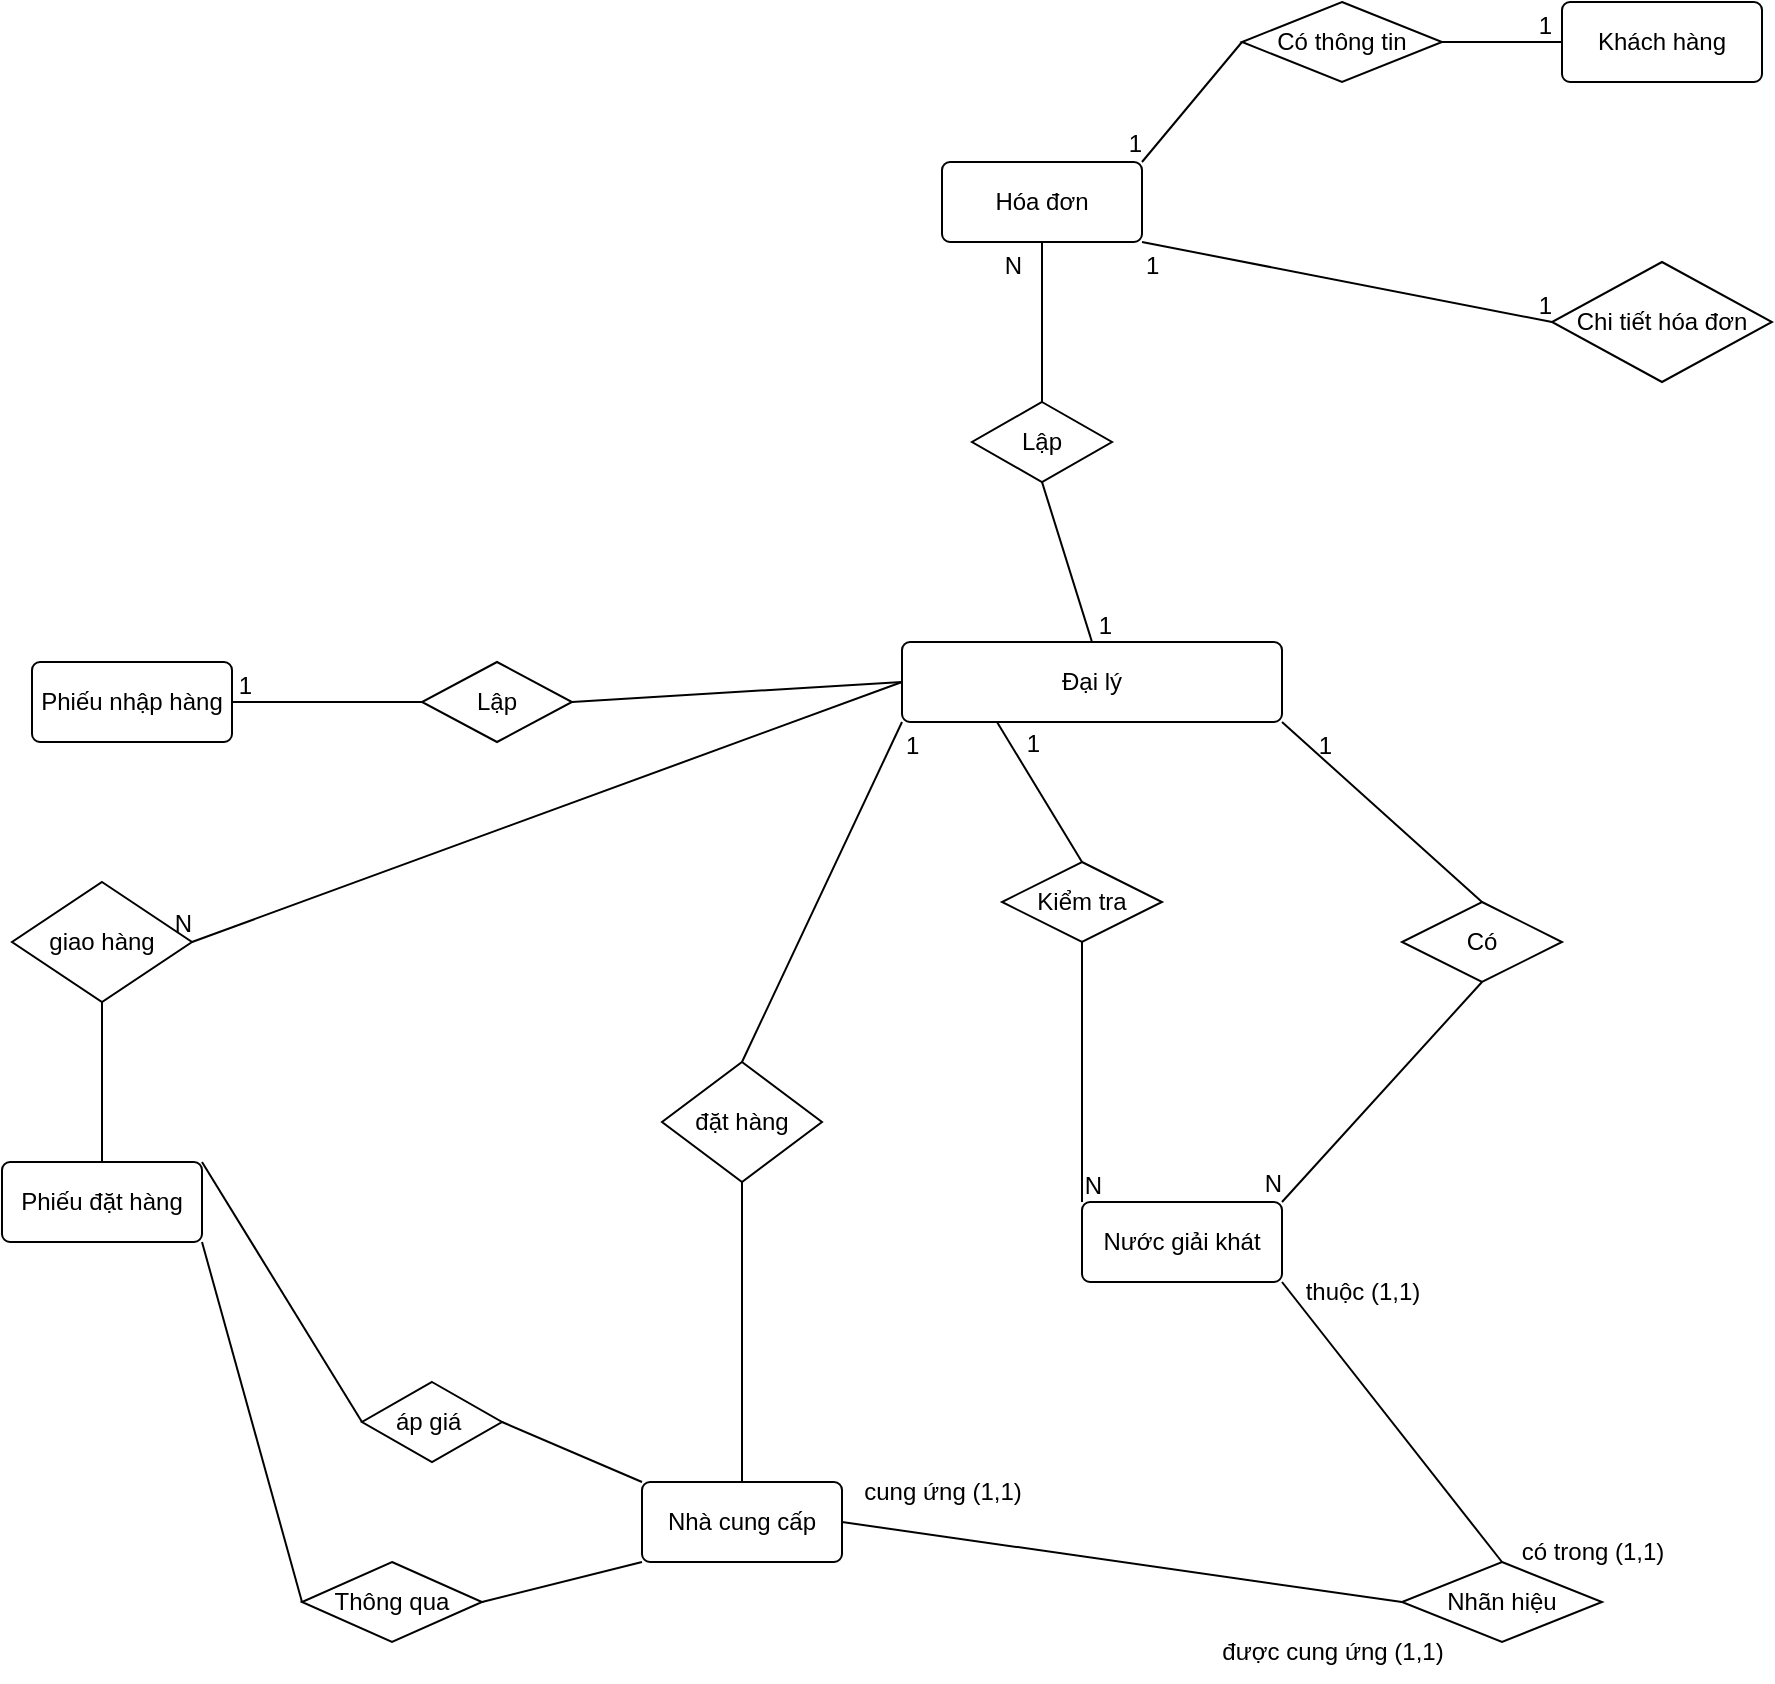 <mxfile version="20.3.0" type="device" pages="4"><diagram id="6r2XfQ0XjC1bps4ps1mt" name="Page-1"><mxGraphModel dx="1456" dy="1764" grid="1" gridSize="10" guides="1" tooltips="1" connect="1" arrows="1" fold="1" page="1" pageScale="1" pageWidth="850" pageHeight="1100" math="0" shadow="0"><root><mxCell id="0"/><mxCell id="1" parent="0"/><mxCell id="b_yvxWX5xV9iJKCJ9JpD-1" value="Đại lý" style="rounded=1;arcSize=10;whiteSpace=wrap;html=1;align=center;" parent="1" vertex="1"><mxGeometry x="-40" y="20" width="190" height="40" as="geometry"/></mxCell><mxCell id="b_yvxWX5xV9iJKCJ9JpD-2" value="Nước giải khát" style="rounded=1;arcSize=10;whiteSpace=wrap;html=1;align=center;" parent="1" vertex="1"><mxGeometry x="50" y="300" width="100" height="40" as="geometry"/></mxCell><mxCell id="b_yvxWX5xV9iJKCJ9JpD-3" value="Hóa đơn" style="rounded=1;arcSize=10;whiteSpace=wrap;html=1;align=center;" parent="1" vertex="1"><mxGeometry x="-20" y="-220" width="100" height="40" as="geometry"/></mxCell><mxCell id="b_yvxWX5xV9iJKCJ9JpD-4" value="Khách hàng" style="rounded=1;arcSize=10;whiteSpace=wrap;html=1;align=center;" parent="1" vertex="1"><mxGeometry x="290" y="-300" width="100" height="40" as="geometry"/></mxCell><mxCell id="b_yvxWX5xV9iJKCJ9JpD-5" value="Nhà cung cấp" style="rounded=1;arcSize=10;whiteSpace=wrap;html=1;align=center;" parent="1" vertex="1"><mxGeometry x="-170" y="440" width="100" height="40" as="geometry"/></mxCell><mxCell id="b_yvxWX5xV9iJKCJ9JpD-6" value="Phiếu đặt hàng" style="rounded=1;arcSize=10;whiteSpace=wrap;html=1;align=center;" parent="1" vertex="1"><mxGeometry x="-490" y="280" width="100" height="40" as="geometry"/></mxCell><mxCell id="b_yvxWX5xV9iJKCJ9JpD-7" value="Phiếu nhập hàng" style="rounded=1;arcSize=10;whiteSpace=wrap;html=1;align=center;" parent="1" vertex="1"><mxGeometry x="-475" y="30" width="100" height="40" as="geometry"/></mxCell><mxCell id="b_yvxWX5xV9iJKCJ9JpD-8" value="Có" style="shape=rhombus;perimeter=rhombusPerimeter;whiteSpace=wrap;html=1;align=center;" parent="1" vertex="1"><mxGeometry x="210" y="150" width="80" height="40" as="geometry"/></mxCell><mxCell id="b_yvxWX5xV9iJKCJ9JpD-9" value="" style="endArrow=none;html=1;rounded=0;entryX=1;entryY=1;entryDx=0;entryDy=0;exitX=0.5;exitY=0;exitDx=0;exitDy=0;" parent="1" source="b_yvxWX5xV9iJKCJ9JpD-8" target="b_yvxWX5xV9iJKCJ9JpD-1" edge="1"><mxGeometry relative="1" as="geometry"><mxPoint x="350" y="310" as="sourcePoint"/><mxPoint x="510" y="310" as="targetPoint"/></mxGeometry></mxCell><mxCell id="b_yvxWX5xV9iJKCJ9JpD-10" value="1" style="resizable=0;html=1;align=right;verticalAlign=bottom;" parent="b_yvxWX5xV9iJKCJ9JpD-9" connectable="0" vertex="1"><mxGeometry x="1" relative="1" as="geometry"><mxPoint x="25" y="20" as="offset"/></mxGeometry></mxCell><mxCell id="b_yvxWX5xV9iJKCJ9JpD-11" value="" style="endArrow=none;html=1;rounded=0;entryX=1;entryY=0;entryDx=0;entryDy=0;exitX=0.5;exitY=1;exitDx=0;exitDy=0;" parent="1" source="b_yvxWX5xV9iJKCJ9JpD-8" target="b_yvxWX5xV9iJKCJ9JpD-2" edge="1"><mxGeometry relative="1" as="geometry"><mxPoint x="350" y="310" as="sourcePoint"/><mxPoint x="510" y="310" as="targetPoint"/></mxGeometry></mxCell><mxCell id="b_yvxWX5xV9iJKCJ9JpD-12" value="N" style="resizable=0;html=1;align=right;verticalAlign=bottom;" parent="b_yvxWX5xV9iJKCJ9JpD-11" connectable="0" vertex="1"><mxGeometry x="1" relative="1" as="geometry"><mxPoint as="offset"/></mxGeometry></mxCell><mxCell id="b_yvxWX5xV9iJKCJ9JpD-13" value="Lập" style="shape=rhombus;perimeter=rhombusPerimeter;whiteSpace=wrap;html=1;align=center;" parent="1" vertex="1"><mxGeometry x="-5" y="-100" width="70" height="40" as="geometry"/></mxCell><mxCell id="b_yvxWX5xV9iJKCJ9JpD-14" value="" style="endArrow=none;html=1;rounded=0;entryX=0.5;entryY=0;entryDx=0;entryDy=0;exitX=0.5;exitY=1;exitDx=0;exitDy=0;" parent="1" source="b_yvxWX5xV9iJKCJ9JpD-13" target="b_yvxWX5xV9iJKCJ9JpD-1" edge="1"><mxGeometry relative="1" as="geometry"><mxPoint x="350" y="310" as="sourcePoint"/><mxPoint x="510" y="310" as="targetPoint"/></mxGeometry></mxCell><mxCell id="b_yvxWX5xV9iJKCJ9JpD-15" value="1" style="resizable=0;html=1;align=right;verticalAlign=bottom;" parent="b_yvxWX5xV9iJKCJ9JpD-14" connectable="0" vertex="1"><mxGeometry x="1" relative="1" as="geometry"><mxPoint x="10" as="offset"/></mxGeometry></mxCell><mxCell id="b_yvxWX5xV9iJKCJ9JpD-16" value="" style="endArrow=none;html=1;rounded=0;exitX=0.5;exitY=0;exitDx=0;exitDy=0;entryX=0.5;entryY=1;entryDx=0;entryDy=0;" parent="1" source="b_yvxWX5xV9iJKCJ9JpD-13" target="b_yvxWX5xV9iJKCJ9JpD-3" edge="1"><mxGeometry relative="1" as="geometry"><mxPoint x="-80" y="-320" as="sourcePoint"/><mxPoint x="-60" y="-100" as="targetPoint"/></mxGeometry></mxCell><mxCell id="b_yvxWX5xV9iJKCJ9JpD-17" value="N" style="resizable=0;html=1;align=right;verticalAlign=bottom;" parent="b_yvxWX5xV9iJKCJ9JpD-16" connectable="0" vertex="1"><mxGeometry x="1" relative="1" as="geometry"><mxPoint x="-10" y="20" as="offset"/></mxGeometry></mxCell><mxCell id="b_yvxWX5xV9iJKCJ9JpD-18" value="Chi tiết hóa đơn" style="shape=rhombus;perimeter=rhombusPerimeter;whiteSpace=wrap;html=1;align=center;" parent="1" vertex="1"><mxGeometry x="285" y="-170" width="110" height="60" as="geometry"/></mxCell><mxCell id="b_yvxWX5xV9iJKCJ9JpD-23" value="" style="endArrow=none;html=1;rounded=0;entryX=0;entryY=0.5;entryDx=0;entryDy=0;" parent="1" source="b_yvxWX5xV9iJKCJ9JpD-30" target="b_yvxWX5xV9iJKCJ9JpD-4" edge="1"><mxGeometry relative="1" as="geometry"><mxPoint x="-60" as="sourcePoint"/><mxPoint x="10" y="50" as="targetPoint"/></mxGeometry></mxCell><mxCell id="b_yvxWX5xV9iJKCJ9JpD-25" value="1" style="resizable=0;html=1;align=right;verticalAlign=bottom;" parent="b_yvxWX5xV9iJKCJ9JpD-23" connectable="0" vertex="1"><mxGeometry x="1" relative="1" as="geometry"><mxPoint x="-5" as="offset"/></mxGeometry></mxCell><mxCell id="b_yvxWX5xV9iJKCJ9JpD-26" value="" style="endArrow=none;html=1;rounded=0;entryX=0;entryY=0.5;entryDx=0;entryDy=0;exitX=1;exitY=1;exitDx=0;exitDy=0;" parent="1" source="b_yvxWX5xV9iJKCJ9JpD-3" target="b_yvxWX5xV9iJKCJ9JpD-18" edge="1"><mxGeometry relative="1" as="geometry"><mxPoint x="140" y="-110" as="sourcePoint"/><mxPoint x="160" y="70" as="targetPoint"/></mxGeometry></mxCell><mxCell id="b_yvxWX5xV9iJKCJ9JpD-27" value="1" style="resizable=0;html=1;align=left;verticalAlign=bottom;" parent="b_yvxWX5xV9iJKCJ9JpD-26" connectable="0" vertex="1"><mxGeometry x="-1" relative="1" as="geometry"><mxPoint y="20" as="offset"/></mxGeometry></mxCell><mxCell id="b_yvxWX5xV9iJKCJ9JpD-28" value="1" style="resizable=0;html=1;align=right;verticalAlign=bottom;" parent="b_yvxWX5xV9iJKCJ9JpD-26" connectable="0" vertex="1"><mxGeometry x="1" relative="1" as="geometry"/></mxCell><mxCell id="b_yvxWX5xV9iJKCJ9JpD-30" value="Có thông tin" style="shape=rhombus;perimeter=rhombusPerimeter;whiteSpace=wrap;html=1;align=center;" parent="1" vertex="1"><mxGeometry x="130" y="-300" width="100" height="40" as="geometry"/></mxCell><mxCell id="b_yvxWX5xV9iJKCJ9JpD-31" value="" style="endArrow=none;html=1;rounded=0;exitX=0;exitY=0.5;exitDx=0;exitDy=0;" parent="1" source="b_yvxWX5xV9iJKCJ9JpD-30" edge="1"><mxGeometry relative="1" as="geometry"><mxPoint x="-30" y="-110" as="sourcePoint"/><mxPoint x="80" y="-220" as="targetPoint"/></mxGeometry></mxCell><mxCell id="b_yvxWX5xV9iJKCJ9JpD-32" value="1" style="resizable=0;html=1;align=right;verticalAlign=bottom;" parent="b_yvxWX5xV9iJKCJ9JpD-31" connectable="0" vertex="1"><mxGeometry x="1" relative="1" as="geometry"><mxPoint as="offset"/></mxGeometry></mxCell><mxCell id="J3NMM-KG1YSyRwiP-_Ac-5" value="Nhãn hiệu" style="shape=rhombus;perimeter=rhombusPerimeter;whiteSpace=wrap;html=1;align=center;" parent="1" vertex="1"><mxGeometry x="210" y="480" width="100" height="40" as="geometry"/></mxCell><mxCell id="J3NMM-KG1YSyRwiP-_Ac-6" value="" style="endArrow=none;html=1;rounded=0;exitX=0;exitY=0.5;exitDx=0;exitDy=0;entryX=1;entryY=0.5;entryDx=0;entryDy=0;" parent="1" source="J3NMM-KG1YSyRwiP-_Ac-5" target="b_yvxWX5xV9iJKCJ9JpD-5" edge="1"><mxGeometry relative="1" as="geometry"><mxPoint x="210" y="360" as="sourcePoint"/><mxPoint x="370" y="360" as="targetPoint"/></mxGeometry></mxCell><mxCell id="J3NMM-KG1YSyRwiP-_Ac-9" value="cung ứng (1,1)" style="text;html=1;align=center;verticalAlign=middle;resizable=0;points=[];autosize=1;strokeColor=none;fillColor=none;" parent="1" vertex="1"><mxGeometry x="-70" y="430" width="100" height="30" as="geometry"/></mxCell><mxCell id="J3NMM-KG1YSyRwiP-_Ac-10" value="được cung ứng (1,1)" style="text;html=1;align=center;verticalAlign=middle;resizable=0;points=[];autosize=1;strokeColor=none;fillColor=none;" parent="1" vertex="1"><mxGeometry x="110" y="510" width="130" height="30" as="geometry"/></mxCell><mxCell id="J3NMM-KG1YSyRwiP-_Ac-11" value="" style="endArrow=none;html=1;rounded=0;exitX=1;exitY=1;exitDx=0;exitDy=0;entryX=0.5;entryY=0;entryDx=0;entryDy=0;" parent="1" source="b_yvxWX5xV9iJKCJ9JpD-2" target="J3NMM-KG1YSyRwiP-_Ac-5" edge="1"><mxGeometry relative="1" as="geometry"><mxPoint x="210" y="360" as="sourcePoint"/><mxPoint x="370" y="360" as="targetPoint"/></mxGeometry></mxCell><mxCell id="J3NMM-KG1YSyRwiP-_Ac-14" value="thuộc (1,1)" style="text;html=1;align=center;verticalAlign=middle;resizable=0;points=[];autosize=1;strokeColor=none;fillColor=none;" parent="1" vertex="1"><mxGeometry x="150" y="330" width="80" height="30" as="geometry"/></mxCell><mxCell id="J3NMM-KG1YSyRwiP-_Ac-15" value="có trong (1,1)" style="text;html=1;align=center;verticalAlign=middle;resizable=0;points=[];autosize=1;strokeColor=none;fillColor=none;" parent="1" vertex="1"><mxGeometry x="260" y="460" width="90" height="30" as="geometry"/></mxCell><mxCell id="J3NMM-KG1YSyRwiP-_Ac-23" value="Kiểm tra" style="shape=rhombus;perimeter=rhombusPerimeter;whiteSpace=wrap;html=1;align=center;" parent="1" vertex="1"><mxGeometry x="10" y="130" width="80" height="40" as="geometry"/></mxCell><mxCell id="J3NMM-KG1YSyRwiP-_Ac-26" value="" style="endArrow=none;html=1;rounded=0;entryX=0.25;entryY=1;entryDx=0;entryDy=0;exitX=0.5;exitY=0;exitDx=0;exitDy=0;" parent="1" source="J3NMM-KG1YSyRwiP-_Ac-23" target="b_yvxWX5xV9iJKCJ9JpD-1" edge="1"><mxGeometry relative="1" as="geometry"><mxPoint x="210" y="220" as="sourcePoint"/><mxPoint x="370" y="220" as="targetPoint"/></mxGeometry></mxCell><mxCell id="J3NMM-KG1YSyRwiP-_Ac-27" value="1" style="resizable=0;html=1;align=right;verticalAlign=bottom;" parent="J3NMM-KG1YSyRwiP-_Ac-26" connectable="0" vertex="1"><mxGeometry x="1" relative="1" as="geometry"><mxPoint x="22" y="20" as="offset"/></mxGeometry></mxCell><mxCell id="J3NMM-KG1YSyRwiP-_Ac-33" value="" style="endArrow=none;html=1;rounded=0;exitX=0.5;exitY=1;exitDx=0;exitDy=0;entryX=0;entryY=0;entryDx=0;entryDy=0;" parent="1" source="J3NMM-KG1YSyRwiP-_Ac-23" target="b_yvxWX5xV9iJKCJ9JpD-2" edge="1"><mxGeometry relative="1" as="geometry"><mxPoint x="210" y="310" as="sourcePoint"/><mxPoint x="370" y="310" as="targetPoint"/></mxGeometry></mxCell><mxCell id="J3NMM-KG1YSyRwiP-_Ac-34" value="N" style="resizable=0;html=1;align=right;verticalAlign=bottom;" parent="J3NMM-KG1YSyRwiP-_Ac-33" connectable="0" vertex="1"><mxGeometry x="1" relative="1" as="geometry"><mxPoint x="10" as="offset"/></mxGeometry></mxCell><mxCell id="J3NMM-KG1YSyRwiP-_Ac-39" value="Thông qua" style="shape=rhombus;perimeter=rhombusPerimeter;whiteSpace=wrap;html=1;align=center;" parent="1" vertex="1"><mxGeometry x="-340" y="480" width="90" height="40" as="geometry"/></mxCell><mxCell id="J3NMM-KG1YSyRwiP-_Ac-40" value="" style="endArrow=none;html=1;rounded=0;exitX=1;exitY=1;exitDx=0;exitDy=0;entryX=0;entryY=0.5;entryDx=0;entryDy=0;" parent="1" source="b_yvxWX5xV9iJKCJ9JpD-6" target="J3NMM-KG1YSyRwiP-_Ac-39" edge="1"><mxGeometry relative="1" as="geometry"><mxPoint x="210" y="440" as="sourcePoint"/><mxPoint x="370" y="440" as="targetPoint"/></mxGeometry></mxCell><mxCell id="J3NMM-KG1YSyRwiP-_Ac-41" value="" style="endArrow=none;html=1;rounded=0;exitX=1;exitY=0.5;exitDx=0;exitDy=0;entryX=0;entryY=1;entryDx=0;entryDy=0;" parent="1" source="J3NMM-KG1YSyRwiP-_Ac-39" target="b_yvxWX5xV9iJKCJ9JpD-5" edge="1"><mxGeometry relative="1" as="geometry"><mxPoint x="210" y="440" as="sourcePoint"/><mxPoint x="370" y="440" as="targetPoint"/></mxGeometry></mxCell><mxCell id="ACCrawUecxFIIwiq_f_P-1" value="đặt hàng" style="shape=rhombus;perimeter=rhombusPerimeter;whiteSpace=wrap;html=1;align=center;" parent="1" vertex="1"><mxGeometry x="-160" y="230" width="80" height="60" as="geometry"/></mxCell><mxCell id="ACCrawUecxFIIwiq_f_P-2" value="" style="endArrow=none;html=1;rounded=0;exitX=0.5;exitY=1;exitDx=0;exitDy=0;entryX=0.5;entryY=0;entryDx=0;entryDy=0;" parent="1" source="ACCrawUecxFIIwiq_f_P-1" target="b_yvxWX5xV9iJKCJ9JpD-5" edge="1"><mxGeometry relative="1" as="geometry"><mxPoint x="-90" y="230" as="sourcePoint"/><mxPoint x="70" y="230" as="targetPoint"/></mxGeometry></mxCell><mxCell id="ACCrawUecxFIIwiq_f_P-3" value="" style="endArrow=none;html=1;rounded=0;entryX=0;entryY=1;entryDx=0;entryDy=0;exitX=0.5;exitY=0;exitDx=0;exitDy=0;" parent="1" source="ACCrawUecxFIIwiq_f_P-1" target="b_yvxWX5xV9iJKCJ9JpD-1" edge="1"><mxGeometry relative="1" as="geometry"><mxPoint x="-90" y="230" as="sourcePoint"/><mxPoint x="70" y="230" as="targetPoint"/></mxGeometry></mxCell><mxCell id="ACCrawUecxFIIwiq_f_P-4" value="áp giá&amp;nbsp;" style="shape=rhombus;perimeter=rhombusPerimeter;whiteSpace=wrap;html=1;align=center;" parent="1" vertex="1"><mxGeometry x="-310" y="390" width="70" height="40" as="geometry"/></mxCell><mxCell id="ACCrawUecxFIIwiq_f_P-9" value="" style="endArrow=none;html=1;rounded=0;exitX=0;exitY=0.5;exitDx=0;exitDy=0;entryX=1;entryY=0;entryDx=0;entryDy=0;" parent="1" source="ACCrawUecxFIIwiq_f_P-4" target="b_yvxWX5xV9iJKCJ9JpD-6" edge="1"><mxGeometry relative="1" as="geometry"><mxPoint x="-290" y="390" as="sourcePoint"/><mxPoint x="-130" y="390" as="targetPoint"/></mxGeometry></mxCell><mxCell id="ACCrawUecxFIIwiq_f_P-10" value="" style="endArrow=none;html=1;rounded=0;entryX=0;entryY=0;entryDx=0;entryDy=0;exitX=1;exitY=0.5;exitDx=0;exitDy=0;" parent="1" source="ACCrawUecxFIIwiq_f_P-4" target="b_yvxWX5xV9iJKCJ9JpD-5" edge="1"><mxGeometry relative="1" as="geometry"><mxPoint x="-290" y="390" as="sourcePoint"/><mxPoint x="-130" y="390" as="targetPoint"/></mxGeometry></mxCell><mxCell id="ACCrawUecxFIIwiq_f_P-11" value="giao hàng" style="shape=rhombus;perimeter=rhombusPerimeter;whiteSpace=wrap;html=1;align=center;" parent="1" vertex="1"><mxGeometry x="-485" y="140" width="90" height="60" as="geometry"/></mxCell><mxCell id="ACCrawUecxFIIwiq_f_P-14" value="" style="endArrow=none;html=1;rounded=0;exitX=0.5;exitY=0;exitDx=0;exitDy=0;entryX=0.5;entryY=1;entryDx=0;entryDy=0;" parent="1" source="b_yvxWX5xV9iJKCJ9JpD-6" target="ACCrawUecxFIIwiq_f_P-11" edge="1"><mxGeometry relative="1" as="geometry"><mxPoint x="-290" y="230" as="sourcePoint"/><mxPoint x="-130" y="230" as="targetPoint"/></mxGeometry></mxCell><mxCell id="ACCrawUecxFIIwiq_f_P-15" value="" style="endArrow=none;html=1;rounded=0;exitX=0;exitY=0.5;exitDx=0;exitDy=0;entryX=1;entryY=0.5;entryDx=0;entryDy=0;" parent="1" source="b_yvxWX5xV9iJKCJ9JpD-1" target="ACCrawUecxFIIwiq_f_P-11" edge="1"><mxGeometry relative="1" as="geometry"><mxPoint x="-290" y="230" as="sourcePoint"/><mxPoint x="-130" y="230" as="targetPoint"/></mxGeometry></mxCell><mxCell id="ACCrawUecxFIIwiq_f_P-16" value="1" style="resizable=0;html=1;align=left;verticalAlign=bottom;" parent="ACCrawUecxFIIwiq_f_P-15" connectable="0" vertex="1"><mxGeometry x="-1" relative="1" as="geometry"><mxPoint y="40" as="offset"/></mxGeometry></mxCell><mxCell id="ACCrawUecxFIIwiq_f_P-17" value="N" style="resizable=0;html=1;align=right;verticalAlign=bottom;" parent="ACCrawUecxFIIwiq_f_P-15" connectable="0" vertex="1"><mxGeometry x="1" relative="1" as="geometry"/></mxCell><mxCell id="ACCrawUecxFIIwiq_f_P-18" value="Lập" style="shape=rhombus;perimeter=rhombusPerimeter;whiteSpace=wrap;html=1;align=center;" parent="1" vertex="1"><mxGeometry x="-280" y="30" width="75" height="40" as="geometry"/></mxCell><mxCell id="ACCrawUecxFIIwiq_f_P-19" value="" style="endArrow=none;html=1;rounded=0;entryX=1;entryY=0.5;entryDx=0;entryDy=0;exitX=0;exitY=0.5;exitDx=0;exitDy=0;" parent="1" source="ACCrawUecxFIIwiq_f_P-18" target="b_yvxWX5xV9iJKCJ9JpD-7" edge="1"><mxGeometry relative="1" as="geometry"><mxPoint x="-290" y="140" as="sourcePoint"/><mxPoint x="-130" y="140" as="targetPoint"/></mxGeometry></mxCell><mxCell id="ACCrawUecxFIIwiq_f_P-20" value="1" style="resizable=0;html=1;align=right;verticalAlign=bottom;" parent="ACCrawUecxFIIwiq_f_P-19" connectable="0" vertex="1"><mxGeometry x="1" relative="1" as="geometry"><mxPoint x="10" as="offset"/></mxGeometry></mxCell><mxCell id="ACCrawUecxFIIwiq_f_P-21" value="" style="endArrow=none;html=1;rounded=0;entryX=0;entryY=0.5;entryDx=0;entryDy=0;exitX=1;exitY=0.5;exitDx=0;exitDy=0;" parent="1" source="ACCrawUecxFIIwiq_f_P-18" target="b_yvxWX5xV9iJKCJ9JpD-1" edge="1"><mxGeometry relative="1" as="geometry"><mxPoint x="-290" y="140" as="sourcePoint"/><mxPoint x="-130" y="140" as="targetPoint"/></mxGeometry></mxCell></root></mxGraphModel></diagram><diagram id="gRZmDfceKEp7_FraO_ij" name="Page-2"><mxGraphModel dx="1362" dy="1645" grid="1" gridSize="10" guides="1" tooltips="1" connect="1" arrows="1" fold="1" page="1" pageScale="1" pageWidth="850" pageHeight="1100" math="0" shadow="0"><root><mxCell id="0"/><mxCell id="1" parent="0"/><mxCell id="Yj2k4KeRoOKfHEWyswg8-2" value="Nước giải khát" style="rounded=1;arcSize=10;whiteSpace=wrap;html=1;align=center;" parent="1" vertex="1"><mxGeometry x="240" y="280" width="120" height="40" as="geometry"/></mxCell><mxCell id="Yj2k4KeRoOKfHEWyswg8-3" value="Hóa đơn" style="rounded=1;arcSize=10;whiteSpace=wrap;html=1;align=center;" parent="1" vertex="1"><mxGeometry x="75" y="-40" width="70" height="40" as="geometry"/></mxCell><mxCell id="Yj2k4KeRoOKfHEWyswg8-4" value="Khách hàng" style="rounded=1;arcSize=10;whiteSpace=wrap;html=1;align=center;" parent="1" vertex="1"><mxGeometry x="140" y="-120" width="80" height="40" as="geometry"/></mxCell><mxCell id="Yj2k4KeRoOKfHEWyswg8-5" value="Nhà cung cấp" style="rounded=1;arcSize=10;whiteSpace=wrap;html=1;align=center;" parent="1" vertex="1"><mxGeometry x="740" y="235" width="100" height="40" as="geometry"/></mxCell><mxCell id="Yj2k4KeRoOKfHEWyswg8-6" value="Phiếu đặt hàng" style="rounded=1;arcSize=10;whiteSpace=wrap;html=1;align=center;" parent="1" vertex="1"><mxGeometry x="790" y="-200" width="100" height="40" as="geometry"/></mxCell><mxCell id="Yj2k4KeRoOKfHEWyswg8-7" value="Phiếu nhập hàng" style="rounded=1;arcSize=10;whiteSpace=wrap;html=1;align=center;" parent="1" vertex="1"><mxGeometry x="610" y="-40" width="100" height="40" as="geometry"/></mxCell><mxCell id="Yj2k4KeRoOKfHEWyswg8-18" value="Chi tiết hóa đơn" style="shape=rhombus;perimeter=rhombusPerimeter;whiteSpace=wrap;html=1;align=center;" parent="1" vertex="1"><mxGeometry x="-50" y="-130" width="110" height="50" as="geometry"/></mxCell><mxCell id="Yj2k4KeRoOKfHEWyswg8-27" value="Nhãn hiệu" style="shape=rhombus;perimeter=rhombusPerimeter;whiteSpace=wrap;html=1;align=center;" parent="1" vertex="1"><mxGeometry x="520" y="320" width="100" height="40" as="geometry"/></mxCell><mxCell id="1kVcpGB2kbttGicUYWCy-1" value="Đại lý" style="rounded=1;arcSize=10;whiteSpace=wrap;html=1;align=center;" parent="1" vertex="1"><mxGeometry x="240" y="80" width="120" height="40" as="geometry"/></mxCell><mxCell id="1kVcpGB2kbttGicUYWCy-2" value="Có" style="shape=rhombus;perimeter=rhombusPerimeter;whiteSpace=wrap;html=1;align=center;" parent="1" vertex="1"><mxGeometry x="350" y="190" width="80" height="50" as="geometry"/></mxCell><mxCell id="1kVcpGB2kbttGicUYWCy-3" value="" style="endArrow=none;html=1;rounded=0;entryX=1;entryY=1;entryDx=0;entryDy=0;exitX=0.5;exitY=0;exitDx=0;exitDy=0;" parent="1" source="1kVcpGB2kbttGicUYWCy-2" target="1kVcpGB2kbttGicUYWCy-1" edge="1"><mxGeometry relative="1" as="geometry"><mxPoint x="310" y="290" as="sourcePoint"/><mxPoint x="470" y="290" as="targetPoint"/></mxGeometry></mxCell><mxCell id="1kVcpGB2kbttGicUYWCy-4" value="" style="endArrow=none;html=1;rounded=0;entryX=0.5;entryY=0;entryDx=0;entryDy=0;exitX=0;exitY=1;exitDx=0;exitDy=0;" parent="1" source="Yj2k4KeRoOKfHEWyswg8-5" target="Yj2k4KeRoOKfHEWyswg8-27" edge="1"><mxGeometry relative="1" as="geometry"><mxPoint x="310" y="290" as="sourcePoint"/><mxPoint x="470" y="290" as="targetPoint"/></mxGeometry></mxCell><mxCell id="1kVcpGB2kbttGicUYWCy-5" value="" style="endArrow=none;html=1;rounded=0;entryX=1;entryY=1;entryDx=0;entryDy=0;exitX=0;exitY=0.5;exitDx=0;exitDy=0;" parent="1" source="Yj2k4KeRoOKfHEWyswg8-27" target="Yj2k4KeRoOKfHEWyswg8-2" edge="1"><mxGeometry relative="1" as="geometry"><mxPoint x="310" y="290" as="sourcePoint"/><mxPoint x="470" y="290" as="targetPoint"/></mxGeometry></mxCell><mxCell id="1kVcpGB2kbttGicUYWCy-6" value="" style="endArrow=none;html=1;rounded=0;exitX=1;exitY=0;exitDx=0;exitDy=0;entryX=0.5;entryY=1;entryDx=0;entryDy=0;" parent="1" source="Yj2k4KeRoOKfHEWyswg8-2" target="1kVcpGB2kbttGicUYWCy-2" edge="1"><mxGeometry relative="1" as="geometry"><mxPoint x="310" y="290" as="sourcePoint"/><mxPoint x="470" y="290" as="targetPoint"/></mxGeometry></mxCell><mxCell id="1kVcpGB2kbttGicUYWCy-7" value="Kiểm tra" style="shape=rhombus;perimeter=rhombusPerimeter;whiteSpace=wrap;html=1;align=center;" parent="1" vertex="1"><mxGeometry x="160" y="192.5" width="80" height="45" as="geometry"/></mxCell><mxCell id="1kVcpGB2kbttGicUYWCy-8" value="" style="endArrow=none;html=1;rounded=0;exitX=0.5;exitY=1;exitDx=0;exitDy=0;entryX=0;entryY=0;entryDx=0;entryDy=0;" parent="1" source="1kVcpGB2kbttGicUYWCy-7" target="Yj2k4KeRoOKfHEWyswg8-2" edge="1"><mxGeometry relative="1" as="geometry"><mxPoint x="310" y="200" as="sourcePoint"/><mxPoint x="470" y="200" as="targetPoint"/></mxGeometry></mxCell><mxCell id="1kVcpGB2kbttGicUYWCy-9" value="" style="endArrow=none;html=1;rounded=0;exitX=0;exitY=1;exitDx=0;exitDy=0;entryX=0.5;entryY=0;entryDx=0;entryDy=0;" parent="1" source="1kVcpGB2kbttGicUYWCy-1" target="1kVcpGB2kbttGicUYWCy-7" edge="1"><mxGeometry relative="1" as="geometry"><mxPoint x="310" y="200" as="sourcePoint"/><mxPoint x="470" y="200" as="targetPoint"/></mxGeometry></mxCell><mxCell id="1kVcpGB2kbttGicUYWCy-10" value="Lập" style="shape=rhombus;perimeter=rhombusPerimeter;whiteSpace=wrap;html=1;align=center;" parent="1" vertex="1"><mxGeometry x="70" y="80" width="80" height="40" as="geometry"/></mxCell><mxCell id="1kVcpGB2kbttGicUYWCy-11" value="" style="endArrow=none;html=1;rounded=0;exitX=1;exitY=0.5;exitDx=0;exitDy=0;entryX=0;entryY=0.5;entryDx=0;entryDy=0;" parent="1" source="1kVcpGB2kbttGicUYWCy-10" target="1kVcpGB2kbttGicUYWCy-1" edge="1"><mxGeometry relative="1" as="geometry"><mxPoint x="460" y="120" as="sourcePoint"/><mxPoint x="620" y="120" as="targetPoint"/></mxGeometry></mxCell><mxCell id="1kVcpGB2kbttGicUYWCy-12" value="" style="endArrow=none;html=1;rounded=0;exitX=0.5;exitY=1;exitDx=0;exitDy=0;entryX=0.5;entryY=0;entryDx=0;entryDy=0;" parent="1" source="Yj2k4KeRoOKfHEWyswg8-3" target="1kVcpGB2kbttGicUYWCy-10" edge="1"><mxGeometry relative="1" as="geometry"><mxPoint x="460" y="40" as="sourcePoint"/><mxPoint x="620" y="40" as="targetPoint"/></mxGeometry></mxCell><mxCell id="1kVcpGB2kbttGicUYWCy-13" value="" style="endArrow=none;html=1;rounded=0;exitX=0.5;exitY=1;exitDx=0;exitDy=0;entryX=0;entryY=0;entryDx=0;entryDy=0;" parent="1" source="Yj2k4KeRoOKfHEWyswg8-18" target="Yj2k4KeRoOKfHEWyswg8-3" edge="1"><mxGeometry relative="1" as="geometry"><mxPoint x="460" y="-50" as="sourcePoint"/><mxPoint x="620" y="-50" as="targetPoint"/></mxGeometry></mxCell><mxCell id="1kVcpGB2kbttGicUYWCy-14" value="" style="endArrow=none;html=1;rounded=0;entryX=1;entryY=0;entryDx=0;entryDy=0;exitX=0.557;exitY=1.054;exitDx=0;exitDy=0;exitPerimeter=0;" parent="1" source="Yj2k4KeRoOKfHEWyswg8-4" target="Yj2k4KeRoOKfHEWyswg8-3" edge="1"><mxGeometry relative="1" as="geometry"><mxPoint x="460" y="-50" as="sourcePoint"/><mxPoint x="620" y="-50" as="targetPoint"/></mxGeometry></mxCell><mxCell id="1kVcpGB2kbttGicUYWCy-15" value="Đặt hàng" style="shape=rhombus;perimeter=rhombusPerimeter;whiteSpace=wrap;html=1;align=center;" parent="1" vertex="1"><mxGeometry x="450" y="-300" width="80" height="60" as="geometry"/></mxCell><mxCell id="1kVcpGB2kbttGicUYWCy-16" value="" style="endArrow=none;html=1;rounded=0;entryX=0;entryY=0.5;entryDx=0;entryDy=0;" parent="1" source="1kVcpGB2kbttGicUYWCy-1" target="1kVcpGB2kbttGicUYWCy-15" edge="1"><mxGeometry relative="1" as="geometry"><mxPoint x="460" y="40" as="sourcePoint"/><mxPoint x="620" y="40" as="targetPoint"/></mxGeometry></mxCell><mxCell id="1kVcpGB2kbttGicUYWCy-17" value="" style="endArrow=none;html=1;rounded=0;entryX=0.5;entryY=0;entryDx=0;entryDy=0;exitX=1;exitY=0.5;exitDx=0;exitDy=0;" parent="1" source="Yj2k4KeRoOKfHEWyswg8-6" target="1kVcpGB2kbttGicUYWCy-19" edge="1"><mxGeometry relative="1" as="geometry"><mxPoint x="460" y="40" as="sourcePoint"/><mxPoint x="620" y="40" as="targetPoint"/></mxGeometry></mxCell><mxCell id="1kVcpGB2kbttGicUYWCy-18" value="" style="endArrow=none;html=1;rounded=0;entryX=1;entryY=0.5;entryDx=0;entryDy=0;exitX=0;exitY=0.5;exitDx=0;exitDy=0;" parent="1" source="Yj2k4KeRoOKfHEWyswg8-6" target="1kVcpGB2kbttGicUYWCy-15" edge="1"><mxGeometry relative="1" as="geometry"><mxPoint x="460" y="40" as="sourcePoint"/><mxPoint x="620" y="40" as="targetPoint"/></mxGeometry></mxCell><mxCell id="1kVcpGB2kbttGicUYWCy-19" value="của" style="shape=rhombus;perimeter=rhombusPerimeter;whiteSpace=wrap;html=1;align=center;" parent="1" vertex="1"><mxGeometry x="970" y="80" width="60" height="40" as="geometry"/></mxCell><mxCell id="1kVcpGB2kbttGicUYWCy-20" value="" style="endArrow=none;html=1;rounded=0;entryX=0.5;entryY=1;entryDx=0;entryDy=0;exitX=1;exitY=0;exitDx=0;exitDy=0;" parent="1" source="Yj2k4KeRoOKfHEWyswg8-5" target="1kVcpGB2kbttGicUYWCy-19" edge="1"><mxGeometry relative="1" as="geometry"><mxPoint x="460" y="40" as="sourcePoint"/><mxPoint x="620" y="40" as="targetPoint"/></mxGeometry></mxCell><mxCell id="1kVcpGB2kbttGicUYWCy-21" value="áp giá" style="shape=rhombus;perimeter=rhombusPerimeter;whiteSpace=wrap;html=1;align=center;" parent="1" vertex="1"><mxGeometry x="800" y="90" width="80" height="60" as="geometry"/></mxCell><mxCell id="1kVcpGB2kbttGicUYWCy-24" value="" style="endArrow=none;html=1;rounded=0;entryX=0.5;entryY=0;entryDx=0;entryDy=0;exitX=0.5;exitY=1;exitDx=0;exitDy=0;" parent="1" source="Yj2k4KeRoOKfHEWyswg8-6" target="1kVcpGB2kbttGicUYWCy-21" edge="1"><mxGeometry relative="1" as="geometry"><mxPoint x="460" y="40" as="sourcePoint"/><mxPoint x="620" y="40" as="targetPoint"/></mxGeometry></mxCell><mxCell id="1kVcpGB2kbttGicUYWCy-25" value="" style="endArrow=none;html=1;rounded=0;entryX=0.5;entryY=0;entryDx=0;entryDy=0;exitX=0.5;exitY=1;exitDx=0;exitDy=0;" parent="1" source="1kVcpGB2kbttGicUYWCy-21" target="Yj2k4KeRoOKfHEWyswg8-5" edge="1"><mxGeometry relative="1" as="geometry"><mxPoint x="460" y="40" as="sourcePoint"/><mxPoint x="620" y="40" as="targetPoint"/></mxGeometry></mxCell><mxCell id="1kVcpGB2kbttGicUYWCy-26" value="giao hàng" style="shape=rhombus;perimeter=rhombusPerimeter;whiteSpace=wrap;html=1;align=center;" parent="1" vertex="1"><mxGeometry x="540" y="100" width="90" height="60" as="geometry"/></mxCell><mxCell id="1kVcpGB2kbttGicUYWCy-29" value="" style="endArrow=none;html=1;rounded=0;exitX=1;exitY=0.5;exitDx=0;exitDy=0;entryX=0;entryY=0.5;entryDx=0;entryDy=0;" parent="1" source="1kVcpGB2kbttGicUYWCy-1" target="1kVcpGB2kbttGicUYWCy-26" edge="1"><mxGeometry relative="1" as="geometry"><mxPoint x="460" y="40" as="sourcePoint"/><mxPoint x="620" y="40" as="targetPoint"/></mxGeometry></mxCell><mxCell id="1kVcpGB2kbttGicUYWCy-30" value="" style="endArrow=none;html=1;rounded=0;entryX=1;entryY=0.5;entryDx=0;entryDy=0;exitX=0;exitY=0;exitDx=0;exitDy=0;" parent="1" source="Yj2k4KeRoOKfHEWyswg8-5" target="1kVcpGB2kbttGicUYWCy-26" edge="1"><mxGeometry relative="1" as="geometry"><mxPoint x="460" y="40" as="sourcePoint"/><mxPoint x="620" y="40" as="targetPoint"/></mxGeometry></mxCell><mxCell id="1kVcpGB2kbttGicUYWCy-31" value="" style="endArrow=none;html=1;rounded=0;exitX=1;exitY=0;exitDx=0;exitDy=0;entryX=0;entryY=0.5;entryDx=0;entryDy=0;" parent="1" source="1kVcpGB2kbttGicUYWCy-1" target="1kVcpGB2kbttGicUYWCy-32" edge="1"><mxGeometry relative="1" as="geometry"><mxPoint x="460" y="40" as="sourcePoint"/><mxPoint x="460" y="40" as="targetPoint"/></mxGeometry></mxCell><mxCell id="1kVcpGB2kbttGicUYWCy-32" value="lập" style="shape=rhombus;perimeter=rhombusPerimeter;whiteSpace=wrap;html=1;align=center;" parent="1" vertex="1"><mxGeometry x="490" width="60" height="40" as="geometry"/></mxCell><mxCell id="1kVcpGB2kbttGicUYWCy-33" value="" style="endArrow=none;html=1;rounded=0;exitX=1;exitY=0.5;exitDx=0;exitDy=0;entryX=0;entryY=0.5;entryDx=0;entryDy=0;" parent="1" source="1kVcpGB2kbttGicUYWCy-32" target="Yj2k4KeRoOKfHEWyswg8-7" edge="1"><mxGeometry relative="1" as="geometry"><mxPoint x="460" y="40" as="sourcePoint"/><mxPoint x="620" y="40" as="targetPoint"/></mxGeometry></mxCell></root></mxGraphModel></diagram><diagram id="FQu-aWdIwIqqu0jmf5rp" name="Page-3"><mxGraphModel dx="1362" dy="1645" grid="1" gridSize="10" guides="1" tooltips="1" connect="1" arrows="1" fold="1" page="1" pageScale="1" pageWidth="850" pageHeight="1100" math="0" shadow="0"><root><mxCell id="0"/><mxCell id="1" parent="0"/><mxCell id="uHXDhqYQTCYbMBt0UJel-1" value="Nước giải khát" style="rounded=1;arcSize=10;whiteSpace=wrap;html=1;align=center;" parent="1" vertex="1"><mxGeometry x="-430" y="-510" width="110" height="60" as="geometry"/></mxCell><mxCell id="uHXDhqYQTCYbMBt0UJel-2" value="Hóa đơn" style="rounded=1;arcSize=10;whiteSpace=wrap;html=1;align=center;" parent="1" vertex="1"><mxGeometry x="-115" y="-780" width="70" height="40" as="geometry"/></mxCell><mxCell id="uHXDhqYQTCYbMBt0UJel-3" value="Khách hàng" style="rounded=1;arcSize=10;whiteSpace=wrap;html=1;align=center;" parent="1" vertex="1"><mxGeometry x="-55" y="-910" width="80" height="40" as="geometry"/></mxCell><mxCell id="uHXDhqYQTCYbMBt0UJel-4" value="Nhà cung cấp" style="rounded=1;arcSize=10;whiteSpace=wrap;html=1;align=center;" parent="1" vertex="1"><mxGeometry x="-195" y="-420" width="80" height="40" as="geometry"/></mxCell><mxCell id="uHXDhqYQTCYbMBt0UJel-5" value="Phiếu đặt hàng" style="rounded=1;arcSize=10;whiteSpace=wrap;html=1;align=center;" parent="1" vertex="1"><mxGeometry x="120" y="-460" width="100" height="40" as="geometry"/></mxCell><mxCell id="uHXDhqYQTCYbMBt0UJel-6" value="Phiếu nhập hàng" style="rounded=1;arcSize=10;whiteSpace=wrap;html=1;align=center;" parent="1" vertex="1"><mxGeometry x="120" y="-710" width="100" height="40" as="geometry"/></mxCell><mxCell id="uHXDhqYQTCYbMBt0UJel-7" value="Chi tiết hóa đơn" style="shape=rhombus;perimeter=rhombusPerimeter;whiteSpace=wrap;html=1;align=center;" parent="1" vertex="1"><mxGeometry x="-200" y="-850" width="110" height="50" as="geometry"/></mxCell><mxCell id="uHXDhqYQTCYbMBt0UJel-9" value="Đại lý" style="rounded=1;arcSize=10;whiteSpace=wrap;html=1;align=center;" parent="1" vertex="1"><mxGeometry x="-120" y="-630" width="80" height="60" as="geometry"/></mxCell><mxCell id="uHXDhqYQTCYbMBt0UJel-10" value="Có" style="shape=rhombus;perimeter=rhombusPerimeter;whiteSpace=wrap;html=1;align=center;" parent="1" vertex="1"><mxGeometry x="-40" y="-840" width="50" height="40" as="geometry"/></mxCell><mxCell id="uHXDhqYQTCYbMBt0UJel-15" value="Kiểm tra" style="shape=rhombus;perimeter=rhombusPerimeter;whiteSpace=wrap;html=1;align=center;" parent="1" vertex="1"><mxGeometry x="-230" y="-690" width="70" height="45" as="geometry"/></mxCell><mxCell id="uHXDhqYQTCYbMBt0UJel-18" value="Lập" style="shape=rhombus;perimeter=rhombusPerimeter;whiteSpace=wrap;html=1;align=center;" parent="1" vertex="1"><mxGeometry x="-20" y="-690" width="80" height="40" as="geometry"/></mxCell><mxCell id="uHXDhqYQTCYbMBt0UJel-27" value="của" style="shape=rhombus;perimeter=rhombusPerimeter;whiteSpace=wrap;html=1;align=center;" parent="1" vertex="1"><mxGeometry x="-30" y="-430" width="60" height="40" as="geometry"/></mxCell><mxCell id="uHXDhqYQTCYbMBt0UJel-29" value="áp giá" style="shape=rhombus;perimeter=rhombusPerimeter;whiteSpace=wrap;html=1;align=center;" parent="1" vertex="1"><mxGeometry y="-370" width="65" height="40" as="geometry"/></mxCell><mxCell id="uHXDhqYQTCYbMBt0UJel-32" value="giao&amp;nbsp;" style="shape=rhombus;perimeter=rhombusPerimeter;whiteSpace=wrap;html=1;align=center;" parent="1" vertex="1"><mxGeometry x="-120" y="-512.5" width="60" height="42.5" as="geometry"/></mxCell><mxCell id="uHXDhqYQTCYbMBt0UJel-36" value="lập" style="shape=rhombus;perimeter=rhombusPerimeter;whiteSpace=wrap;html=1;align=center;" parent="1" vertex="1"><mxGeometry x="-110" y="-700" width="60" height="40" as="geometry"/></mxCell><mxCell id="uHXDhqYQTCYbMBt0UJel-39" value="" style="endArrow=none;html=1;rounded=0;entryX=0.5;entryY=1;entryDx=0;entryDy=0;exitX=0.5;exitY=0;exitDx=0;exitDy=0;" parent="1" source="uHXDhqYQTCYbMBt0UJel-9" target="uHXDhqYQTCYbMBt0UJel-36" edge="1"><mxGeometry relative="1" as="geometry"><mxPoint x="-160" y="-600" as="sourcePoint"/><mxPoint y="-600" as="targetPoint"/></mxGeometry></mxCell><mxCell id="uHXDhqYQTCYbMBt0UJel-40" value="" style="endArrow=none;html=1;rounded=0;entryX=0.5;entryY=0;entryDx=0;entryDy=0;exitX=0.5;exitY=1;exitDx=0;exitDy=0;" parent="1" source="uHXDhqYQTCYbMBt0UJel-2" target="uHXDhqYQTCYbMBt0UJel-36" edge="1"><mxGeometry relative="1" as="geometry"><mxPoint x="-160" y="-690" as="sourcePoint"/><mxPoint y="-690" as="targetPoint"/></mxGeometry></mxCell><mxCell id="uHXDhqYQTCYbMBt0UJel-42" value="" style="endArrow=none;html=1;rounded=0;entryX=0.5;entryY=1;entryDx=0;entryDy=0;exitX=0;exitY=0;exitDx=0;exitDy=0;" parent="1" source="uHXDhqYQTCYbMBt0UJel-2" target="uHXDhqYQTCYbMBt0UJel-7" edge="1"><mxGeometry relative="1" as="geometry"><mxPoint x="-160" y="-770" as="sourcePoint"/><mxPoint y="-770" as="targetPoint"/></mxGeometry></mxCell><mxCell id="uHXDhqYQTCYbMBt0UJel-43" value="" style="endArrow=none;html=1;rounded=0;exitX=0.5;exitY=0;exitDx=0;exitDy=0;entryX=0.5;entryY=1;entryDx=0;entryDy=0;" parent="1" source="uHXDhqYQTCYbMBt0UJel-10" target="uHXDhqYQTCYbMBt0UJel-3" edge="1"><mxGeometry relative="1" as="geometry"><mxPoint x="-160" y="-850" as="sourcePoint"/><mxPoint y="-850" as="targetPoint"/></mxGeometry></mxCell><mxCell id="uHXDhqYQTCYbMBt0UJel-44" value="" style="endArrow=none;html=1;rounded=0;exitX=1;exitY=0;exitDx=0;exitDy=0;entryX=0.5;entryY=1;entryDx=0;entryDy=0;" parent="1" source="uHXDhqYQTCYbMBt0UJel-2" target="uHXDhqYQTCYbMBt0UJel-10" edge="1"><mxGeometry relative="1" as="geometry"><mxPoint x="-160" y="-850" as="sourcePoint"/><mxPoint y="-850" as="targetPoint"/></mxGeometry></mxCell><mxCell id="uHXDhqYQTCYbMBt0UJel-46" value="Nhãn hiệu" style="ellipse;whiteSpace=wrap;html=1;align=center;" parent="1" vertex="1"><mxGeometry x="-470" y="-360" width="62.5" height="40" as="geometry"/></mxCell><mxCell id="uHXDhqYQTCYbMBt0UJel-47" value="thuộc&amp;nbsp;" style="shape=rhombus;perimeter=rhombusPerimeter;whiteSpace=wrap;html=1;align=center;" parent="1" vertex="1"><mxGeometry x="-370" y="-410" width="80" height="40" as="geometry"/></mxCell><mxCell id="uHXDhqYQTCYbMBt0UJel-48" value="mã&amp;nbsp;" style="ellipse;whiteSpace=wrap;html=1;align=center;" parent="1" vertex="1"><mxGeometry x="-506.25" y="-430" width="55" height="40" as="geometry"/></mxCell><mxCell id="uHXDhqYQTCYbMBt0UJel-50" value="" style="endArrow=none;html=1;rounded=0;entryX=0;entryY=0.5;entryDx=0;entryDy=0;exitX=1;exitY=0.5;exitDx=0;exitDy=0;" parent="1" source="uHXDhqYQTCYbMBt0UJel-46" target="uHXDhqYQTCYbMBt0UJel-47" edge="1"><mxGeometry relative="1" as="geometry"><mxPoint x="-201.25" y="-430" as="sourcePoint"/><mxPoint x="-41.25" y="-430" as="targetPoint"/></mxGeometry></mxCell><mxCell id="uHXDhqYQTCYbMBt0UJel-52" value="" style="endArrow=none;html=1;rounded=0;exitX=1;exitY=0.5;exitDx=0;exitDy=0;entryX=0;entryY=0.5;entryDx=0;entryDy=0;" parent="1" source="uHXDhqYQTCYbMBt0UJel-47" target="uHXDhqYQTCYbMBt0UJel-4" edge="1"><mxGeometry relative="1" as="geometry"><mxPoint x="-100" y="-440" as="sourcePoint"/><mxPoint x="60" y="-440" as="targetPoint"/></mxGeometry></mxCell><mxCell id="uHXDhqYQTCYbMBt0UJel-54" value="" style="endArrow=none;html=1;rounded=0;exitX=0.5;exitY=1;exitDx=0;exitDy=0;entryX=0.5;entryY=0;entryDx=0;entryDy=0;" parent="1" source="uHXDhqYQTCYbMBt0UJel-1" target="uHXDhqYQTCYbMBt0UJel-47" edge="1"><mxGeometry relative="1" as="geometry"><mxPoint x="-201.25" y="-430" as="sourcePoint"/><mxPoint x="-410" y="-260" as="targetPoint"/></mxGeometry></mxCell><mxCell id="uHXDhqYQTCYbMBt0UJel-55" value="có" style="shape=rhombus;perimeter=rhombusPerimeter;whiteSpace=wrap;html=1;align=center;" parent="1" vertex="1"><mxGeometry x="-260" y="-550" width="60" height="40" as="geometry"/></mxCell><mxCell id="uHXDhqYQTCYbMBt0UJel-56" value="" style="endArrow=none;html=1;rounded=0;exitX=0;exitY=0.5;exitDx=0;exitDy=0;" parent="1" source="uHXDhqYQTCYbMBt0UJel-55" target="uHXDhqYQTCYbMBt0UJel-1" edge="1"><mxGeometry relative="1" as="geometry"><mxPoint x="-201.25" y="-430" as="sourcePoint"/><mxPoint x="-41.25" y="-430" as="targetPoint"/></mxGeometry></mxCell><mxCell id="uHXDhqYQTCYbMBt0UJel-57" value="" style="endArrow=none;html=1;rounded=0;entryX=0;entryY=1;entryDx=0;entryDy=0;exitX=1;exitY=0.5;exitDx=0;exitDy=0;" parent="1" source="uHXDhqYQTCYbMBt0UJel-55" target="uHXDhqYQTCYbMBt0UJel-9" edge="1"><mxGeometry relative="1" as="geometry"><mxPoint x="-100" y="-440" as="sourcePoint"/><mxPoint x="60" y="-440" as="targetPoint"/></mxGeometry></mxCell><mxCell id="uHXDhqYQTCYbMBt0UJel-60" value="" style="endArrow=none;html=1;rounded=0;exitX=0.5;exitY=1;exitDx=0;exitDy=0;" parent="1" source="uHXDhqYQTCYbMBt0UJel-48" target="uHXDhqYQTCYbMBt0UJel-46" edge="1"><mxGeometry relative="1" as="geometry"><mxPoint x="-201.25" y="-430" as="sourcePoint"/><mxPoint x="-41.25" y="-430" as="targetPoint"/></mxGeometry></mxCell><mxCell id="uHXDhqYQTCYbMBt0UJel-61" value="" style="endArrow=none;html=1;rounded=0;exitX=0;exitY=1;exitDx=0;exitDy=0;" parent="1" source="uHXDhqYQTCYbMBt0UJel-1" target="uHXDhqYQTCYbMBt0UJel-48" edge="1"><mxGeometry relative="1" as="geometry"><mxPoint x="-201.25" y="-430" as="sourcePoint"/><mxPoint x="-41.25" y="-430" as="targetPoint"/></mxGeometry></mxCell><mxCell id="uHXDhqYQTCYbMBt0UJel-62" value="" style="endArrow=none;html=1;rounded=0;entryX=0.5;entryY=1;entryDx=0;entryDy=0;exitX=0;exitY=0;exitDx=0;exitDy=0;" parent="1" source="uHXDhqYQTCYbMBt0UJel-9" target="uHXDhqYQTCYbMBt0UJel-15" edge="1"><mxGeometry relative="1" as="geometry"><mxPoint x="-70" y="-550" as="sourcePoint"/><mxPoint x="90" y="-550" as="targetPoint"/></mxGeometry></mxCell><mxCell id="uHXDhqYQTCYbMBt0UJel-67" value="đặt" style="shape=rhombus;perimeter=rhombusPerimeter;whiteSpace=wrap;html=1;align=center;" parent="1" vertex="1"><mxGeometry x="40" y="-570" width="70" height="50" as="geometry"/></mxCell><mxCell id="uHXDhqYQTCYbMBt0UJel-69" value="" style="endArrow=none;html=1;rounded=0;exitX=1;exitY=0.5;exitDx=0;exitDy=0;entryX=0.5;entryY=0;entryDx=0;entryDy=0;" parent="1" source="uHXDhqYQTCYbMBt0UJel-67" target="uHXDhqYQTCYbMBt0UJel-5" edge="1"><mxGeometry relative="1" as="geometry"><mxPoint x="415" y="-465" as="sourcePoint"/><mxPoint x="575" y="-465" as="targetPoint"/></mxGeometry></mxCell><mxCell id="uHXDhqYQTCYbMBt0UJel-70" value="" style="endArrow=none;html=1;rounded=0;entryX=0;entryY=0.5;entryDx=0;entryDy=0;exitX=1;exitY=1;exitDx=0;exitDy=0;" parent="1" source="uHXDhqYQTCYbMBt0UJel-9" target="uHXDhqYQTCYbMBt0UJel-67" edge="1"><mxGeometry relative="1" as="geometry"><mxPoint x="10" y="-450" as="sourcePoint"/><mxPoint x="170" y="-450" as="targetPoint"/></mxGeometry></mxCell><mxCell id="uHXDhqYQTCYbMBt0UJel-73" value="" style="endArrow=none;html=1;rounded=0;exitX=0;exitY=0.5;exitDx=0;exitDy=0;entryX=1;entryY=0;entryDx=0;entryDy=0;" parent="1" source="uHXDhqYQTCYbMBt0UJel-27" target="uHXDhqYQTCYbMBt0UJel-4" edge="1"><mxGeometry relative="1" as="geometry"><mxPoint x="100" y="-485" as="sourcePoint"/><mxPoint x="260" y="-485" as="targetPoint"/></mxGeometry></mxCell><mxCell id="uHXDhqYQTCYbMBt0UJel-74" value="" style="endArrow=none;html=1;rounded=0;exitX=0;exitY=0;exitDx=0;exitDy=0;entryX=0.5;entryY=0;entryDx=0;entryDy=0;" parent="1" source="uHXDhqYQTCYbMBt0UJel-5" target="uHXDhqYQTCYbMBt0UJel-27" edge="1"><mxGeometry relative="1" as="geometry"><mxPoint x="415" y="-465" as="sourcePoint"/><mxPoint x="575" y="-465" as="targetPoint"/></mxGeometry></mxCell><mxCell id="uHXDhqYQTCYbMBt0UJel-75" value="" style="endArrow=none;html=1;rounded=0;exitX=0.5;exitY=0;exitDx=0;exitDy=0;entryX=0;entryY=1;entryDx=0;entryDy=0;" parent="1" source="uHXDhqYQTCYbMBt0UJel-29" target="uHXDhqYQTCYbMBt0UJel-5" edge="1"><mxGeometry relative="1" as="geometry"><mxPoint x="415" y="-365" as="sourcePoint"/><mxPoint x="575" y="-365" as="targetPoint"/></mxGeometry></mxCell><mxCell id="uHXDhqYQTCYbMBt0UJel-76" value="" style="endArrow=none;html=1;rounded=0;exitX=1;exitY=1;exitDx=0;exitDy=0;entryX=0;entryY=0.5;entryDx=0;entryDy=0;" parent="1" source="uHXDhqYQTCYbMBt0UJel-4" target="uHXDhqYQTCYbMBt0UJel-29" edge="1"><mxGeometry relative="1" as="geometry"><mxPoint x="100" y="-385" as="sourcePoint"/><mxPoint x="260" y="-385" as="targetPoint"/></mxGeometry></mxCell><mxCell id="uHXDhqYQTCYbMBt0UJel-77" value="" style="endArrow=none;html=1;rounded=0;exitX=1;exitY=0.5;exitDx=0;exitDy=0;entryX=0;entryY=0.5;entryDx=0;entryDy=0;" parent="1" source="uHXDhqYQTCYbMBt0UJel-18" target="uHXDhqYQTCYbMBt0UJel-6" edge="1"><mxGeometry relative="1" as="geometry"><mxPoint x="280" y="-740" as="sourcePoint"/><mxPoint x="440" y="-740" as="targetPoint"/></mxGeometry></mxCell><mxCell id="uHXDhqYQTCYbMBt0UJel-79" value="" style="endArrow=none;html=1;rounded=0;exitX=1;exitY=0;exitDx=0;exitDy=0;entryX=0.5;entryY=1;entryDx=0;entryDy=0;" parent="1" source="uHXDhqYQTCYbMBt0UJel-9" target="uHXDhqYQTCYbMBt0UJel-18" edge="1"><mxGeometry relative="1" as="geometry"><mxPoint x="10" y="-450" as="sourcePoint"/><mxPoint x="170" y="-450" as="targetPoint"/></mxGeometry></mxCell><mxCell id="uHXDhqYQTCYbMBt0UJel-81" value="" style="endArrow=none;html=1;rounded=0;exitX=0.5;exitY=1;exitDx=0;exitDy=0;entryX=0.5;entryY=0;entryDx=0;entryDy=0;" parent="1" source="uHXDhqYQTCYbMBt0UJel-32" target="uHXDhqYQTCYbMBt0UJel-4" edge="1"><mxGeometry relative="1" as="geometry"><mxPoint x="10" y="-350" as="sourcePoint"/><mxPoint x="170" y="-350" as="targetPoint"/></mxGeometry></mxCell><mxCell id="uHXDhqYQTCYbMBt0UJel-82" value="" style="endArrow=none;html=1;rounded=0;entryX=1;entryY=0.5;entryDx=0;entryDy=0;exitX=0;exitY=0.5;exitDx=0;exitDy=0;" parent="1" source="uHXDhqYQTCYbMBt0UJel-32" target="uHXDhqYQTCYbMBt0UJel-1" edge="1"><mxGeometry relative="1" as="geometry"><mxPoint x="10" y="-350" as="sourcePoint"/><mxPoint x="170" y="-350" as="targetPoint"/></mxGeometry></mxCell><mxCell id="uHXDhqYQTCYbMBt0UJel-84" value="" style="endArrow=none;html=1;rounded=0;exitX=0.5;exitY=0;exitDx=0;exitDy=0;entryX=0.5;entryY=1;entryDx=0;entryDy=0;" parent="1" source="uHXDhqYQTCYbMBt0UJel-32" target="uHXDhqYQTCYbMBt0UJel-9" edge="1"><mxGeometry relative="1" as="geometry"><mxPoint x="10" y="-450" as="sourcePoint"/><mxPoint x="170" y="-450" as="targetPoint"/></mxGeometry></mxCell><mxCell id="uHXDhqYQTCYbMBt0UJel-86" value="loại" style="ellipse;whiteSpace=wrap;html=1;align=center;" parent="1" vertex="1"><mxGeometry x="-560" y="-550" width="40" height="40" as="geometry"/></mxCell><mxCell id="uHXDhqYQTCYbMBt0UJel-88" value="Đơn vị tính" style="ellipse;whiteSpace=wrap;html=1;align=center;" parent="1" vertex="1"><mxGeometry x="-580" y="-480" width="73.75" height="40" as="geometry"/></mxCell><mxCell id="uHXDhqYQTCYbMBt0UJel-89" value="giá bán" style="ellipse;whiteSpace=wrap;html=1;align=center;" parent="1" vertex="1"><mxGeometry x="-451.25" y="-600" width="70" height="40" as="geometry"/></mxCell><mxCell id="uHXDhqYQTCYbMBt0UJel-90" value="Tồn hiện hành" style="ellipse;whiteSpace=wrap;html=1;align=center;" parent="1" vertex="1"><mxGeometry x="-560" y="-620" width="90" height="40" as="geometry"/></mxCell><mxCell id="uHXDhqYQTCYbMBt0UJel-92" value="" style="endArrow=none;html=1;rounded=0;exitX=0;exitY=0.75;exitDx=0;exitDy=0;" parent="1" source="uHXDhqYQTCYbMBt0UJel-1" target="uHXDhqYQTCYbMBt0UJel-88" edge="1"><mxGeometry relative="1" as="geometry"><mxPoint x="10" y="-450" as="sourcePoint"/><mxPoint x="170" y="-450" as="targetPoint"/></mxGeometry></mxCell><mxCell id="uHXDhqYQTCYbMBt0UJel-93" value="" style="endArrow=none;html=1;rounded=0;exitX=0.25;exitY=0;exitDx=0;exitDy=0;entryX=0.5;entryY=1;entryDx=0;entryDy=0;" parent="1" source="uHXDhqYQTCYbMBt0UJel-1" target="uHXDhqYQTCYbMBt0UJel-89" edge="1"><mxGeometry relative="1" as="geometry"><mxPoint x="10" y="-450" as="sourcePoint"/><mxPoint x="170" y="-450" as="targetPoint"/></mxGeometry></mxCell><mxCell id="uHXDhqYQTCYbMBt0UJel-94" value="" style="endArrow=none;html=1;rounded=0;exitX=0;exitY=0;exitDx=0;exitDy=0;entryX=0.5;entryY=1;entryDx=0;entryDy=0;" parent="1" source="uHXDhqYQTCYbMBt0UJel-1" target="uHXDhqYQTCYbMBt0UJel-90" edge="1"><mxGeometry relative="1" as="geometry"><mxPoint x="-200" y="-451" as="sourcePoint"/><mxPoint x="-40" y="-451" as="targetPoint"/></mxGeometry></mxCell><mxCell id="uHXDhqYQTCYbMBt0UJel-95" value="" style="endArrow=none;html=1;rounded=0;exitX=0;exitY=0.25;exitDx=0;exitDy=0;" parent="1" source="uHXDhqYQTCYbMBt0UJel-1" target="uHXDhqYQTCYbMBt0UJel-86" edge="1"><mxGeometry relative="1" as="geometry"><mxPoint x="10" y="-450" as="sourcePoint"/><mxPoint x="170" y="-450" as="targetPoint"/></mxGeometry></mxCell><mxCell id="uHXDhqYQTCYbMBt0UJel-96" value="Mức dự trữ" style="ellipse;whiteSpace=wrap;html=1;align=center;" parent="1" vertex="1"><mxGeometry x="-370" y="-700" width="100" height="40" as="geometry"/></mxCell><mxCell id="uHXDhqYQTCYbMBt0UJel-97" value="Số lượng hiện hành" style="ellipse;whiteSpace=wrap;html=1;align=center;" parent="1" vertex="1"><mxGeometry x="-285" y="-755" width="120" height="45" as="geometry"/></mxCell><mxCell id="uHXDhqYQTCYbMBt0UJel-98" value="" style="endArrow=none;html=1;rounded=0;exitX=0;exitY=0.5;exitDx=0;exitDy=0;entryX=1;entryY=0.5;entryDx=0;entryDy=0;" parent="1" source="uHXDhqYQTCYbMBt0UJel-15" target="uHXDhqYQTCYbMBt0UJel-96" edge="1"><mxGeometry relative="1" as="geometry"><mxPoint x="10" y="-550" as="sourcePoint"/><mxPoint x="170" y="-550" as="targetPoint"/></mxGeometry></mxCell><mxCell id="uHXDhqYQTCYbMBt0UJel-99" value="" style="endArrow=none;html=1;rounded=0;exitX=0.5;exitY=0;exitDx=0;exitDy=0;entryX=0.5;entryY=1;entryDx=0;entryDy=0;" parent="1" source="uHXDhqYQTCYbMBt0UJel-15" target="uHXDhqYQTCYbMBt0UJel-97" edge="1"><mxGeometry relative="1" as="geometry"><mxPoint x="10" y="-550" as="sourcePoint"/><mxPoint x="170" y="-550" as="targetPoint"/></mxGeometry></mxCell><mxCell id="uHXDhqYQTCYbMBt0UJel-100" value="tên" style="ellipse;whiteSpace=wrap;html=1;align=center;" parent="1" vertex="1"><mxGeometry x="65" y="-910" width="40" height="40" as="geometry"/></mxCell><mxCell id="uHXDhqYQTCYbMBt0UJel-101" value="địa chỉ" style="ellipse;whiteSpace=wrap;html=1;align=center;" parent="1" vertex="1"><mxGeometry x="-75" y="-980" width="45" height="40" as="geometry"/></mxCell><mxCell id="uHXDhqYQTCYbMBt0UJel-102" value="số điện thoại" style="ellipse;whiteSpace=wrap;html=1;align=center;" parent="1" vertex="1"><mxGeometry x="-30" y="-1010" width="80" height="40" as="geometry"/></mxCell><mxCell id="uHXDhqYQTCYbMBt0UJel-103" value="mã số thuế" style="ellipse;whiteSpace=wrap;html=1;align=center;" parent="1" vertex="1"><mxGeometry x="50" y="-970" width="70" height="40" as="geometry"/></mxCell><mxCell id="uHXDhqYQTCYbMBt0UJel-106" value="" style="endArrow=none;html=1;rounded=0;exitX=1;exitY=0.5;exitDx=0;exitDy=0;entryX=0;entryY=1;entryDx=0;entryDy=0;" parent="1" source="uHXDhqYQTCYbMBt0UJel-3" target="uHXDhqYQTCYbMBt0UJel-100" edge="1"><mxGeometry relative="1" as="geometry"><mxPoint x="10" y="-750" as="sourcePoint"/><mxPoint x="170" y="-750" as="targetPoint"/></mxGeometry></mxCell><mxCell id="uHXDhqYQTCYbMBt0UJel-107" value="" style="endArrow=none;html=1;rounded=0;exitX=1;exitY=0;exitDx=0;exitDy=0;entryX=0;entryY=1;entryDx=0;entryDy=0;" parent="1" source="uHXDhqYQTCYbMBt0UJel-3" target="uHXDhqYQTCYbMBt0UJel-103" edge="1"><mxGeometry relative="1" as="geometry"><mxPoint x="10" y="-750" as="sourcePoint"/><mxPoint x="170" y="-750" as="targetPoint"/></mxGeometry></mxCell><mxCell id="uHXDhqYQTCYbMBt0UJel-108" value="" style="endArrow=none;html=1;rounded=0;exitX=0.75;exitY=0;exitDx=0;exitDy=0;entryX=0.5;entryY=1;entryDx=0;entryDy=0;" parent="1" source="uHXDhqYQTCYbMBt0UJel-3" target="uHXDhqYQTCYbMBt0UJel-102" edge="1"><mxGeometry relative="1" as="geometry"><mxPoint x="10" y="-750" as="sourcePoint"/><mxPoint x="170" y="-750" as="targetPoint"/></mxGeometry></mxCell><mxCell id="uHXDhqYQTCYbMBt0UJel-109" value="" style="endArrow=none;html=1;rounded=0;exitX=0;exitY=0;exitDx=0;exitDy=0;entryX=0.5;entryY=1;entryDx=0;entryDy=0;" parent="1" source="uHXDhqYQTCYbMBt0UJel-3" target="uHXDhqYQTCYbMBt0UJel-101" edge="1"><mxGeometry relative="1" as="geometry"><mxPoint x="10" y="-750" as="sourcePoint"/><mxPoint x="170" y="-750" as="targetPoint"/></mxGeometry></mxCell><mxCell id="uHXDhqYQTCYbMBt0UJel-110" value="thành tiền" style="ellipse;whiteSpace=wrap;html=1;align=center;" parent="1" vertex="1"><mxGeometry x="-200" y="-925" width="60" height="40" as="geometry"/></mxCell><mxCell id="uHXDhqYQTCYbMBt0UJel-111" value="số lượng" style="ellipse;whiteSpace=wrap;html=1;align=center;" parent="1" vertex="1"><mxGeometry x="-270" y="-910" width="60" height="40" as="geometry"/></mxCell><mxCell id="uHXDhqYQTCYbMBt0UJel-112" value="loại nước" style="ellipse;whiteSpace=wrap;html=1;align=center;" parent="1" vertex="1"><mxGeometry x="-310" y="-870" width="60" height="40" as="geometry"/></mxCell><mxCell id="uHXDhqYQTCYbMBt0UJel-115" value="" style="endArrow=none;html=1;rounded=0;exitX=0.5;exitY=0;exitDx=0;exitDy=0;entryX=0.5;entryY=1;entryDx=0;entryDy=0;" parent="1" source="uHXDhqYQTCYbMBt0UJel-7" target="uHXDhqYQTCYbMBt0UJel-110" edge="1"><mxGeometry relative="1" as="geometry"><mxPoint x="10" y="-750" as="sourcePoint"/><mxPoint x="170" y="-750" as="targetPoint"/></mxGeometry></mxCell><mxCell id="uHXDhqYQTCYbMBt0UJel-116" value="" style="endArrow=none;html=1;rounded=0;exitX=0.5;exitY=0;exitDx=0;exitDy=0;entryX=0.5;entryY=1;entryDx=0;entryDy=0;" parent="1" source="uHXDhqYQTCYbMBt0UJel-7" target="uHXDhqYQTCYbMBt0UJel-111" edge="1"><mxGeometry relative="1" as="geometry"><mxPoint x="10" y="-750" as="sourcePoint"/><mxPoint x="170" y="-750" as="targetPoint"/></mxGeometry></mxCell><mxCell id="uHXDhqYQTCYbMBt0UJel-117" value="" style="endArrow=none;html=1;rounded=0;exitX=0;exitY=0.5;exitDx=0;exitDy=0;entryX=1;entryY=1;entryDx=0;entryDy=0;" parent="1" source="uHXDhqYQTCYbMBt0UJel-7" target="uHXDhqYQTCYbMBt0UJel-112" edge="1"><mxGeometry relative="1" as="geometry"><mxPoint x="10" y="-750" as="sourcePoint"/><mxPoint x="170" y="-750" as="targetPoint"/></mxGeometry></mxCell><mxCell id="uHXDhqYQTCYbMBt0UJel-120" value="số phiếu" style="ellipse;whiteSpace=wrap;html=1;align=center;" parent="1" vertex="1"><mxGeometry x="120" y="-380" width="60" height="40" as="geometry"/></mxCell><mxCell id="uHXDhqYQTCYbMBt0UJel-121" value="ngày lập" style="ellipse;whiteSpace=wrap;html=1;align=center;" parent="1" vertex="1"><mxGeometry x="190" y="-380" width="60" height="40" as="geometry"/></mxCell><mxCell id="uHXDhqYQTCYbMBt0UJel-122" value="&amp;nbsp;loại nước" style="ellipse;whiteSpace=wrap;html=1;align=center;" parent="1" vertex="1"><mxGeometry x="280" y="-530" width="80" height="40" as="geometry"/></mxCell><mxCell id="uHXDhqYQTCYbMBt0UJel-123" value="số lượng đặt" style="ellipse;whiteSpace=wrap;html=1;align=center;" parent="1" vertex="1"><mxGeometry x="275" y="-420" width="80" height="40" as="geometry"/></mxCell><mxCell id="uHXDhqYQTCYbMBt0UJel-124" value="số lượng nhận" style="ellipse;whiteSpace=wrap;html=1;align=center;" parent="1" vertex="1"><mxGeometry x="270" y="-370" width="90" height="40" as="geometry"/></mxCell><mxCell id="uHXDhqYQTCYbMBt0UJel-125" value="" style="endArrow=none;html=1;rounded=0;exitX=0.5;exitY=0;exitDx=0;exitDy=0;entryX=0.5;entryY=1;entryDx=0;entryDy=0;" parent="1" source="uHXDhqYQTCYbMBt0UJel-120" target="uHXDhqYQTCYbMBt0UJel-5" edge="1"><mxGeometry relative="1" as="geometry"><mxPoint x="-60" y="-660" as="sourcePoint"/><mxPoint x="100" y="-660" as="targetPoint"/></mxGeometry></mxCell><mxCell id="uHXDhqYQTCYbMBt0UJel-126" value="" style="endArrow=none;html=1;rounded=0;exitX=0.5;exitY=0;exitDx=0;exitDy=0;entryX=0.75;entryY=1;entryDx=0;entryDy=0;" parent="1" source="uHXDhqYQTCYbMBt0UJel-121" target="uHXDhqYQTCYbMBt0UJel-5" edge="1"><mxGeometry relative="1" as="geometry"><mxPoint x="-60" y="-660" as="sourcePoint"/><mxPoint x="100" y="-660" as="targetPoint"/></mxGeometry></mxCell><mxCell id="uHXDhqYQTCYbMBt0UJel-127" value="" style="endArrow=none;html=1;rounded=0;exitX=0;exitY=0.5;exitDx=0;exitDy=0;entryX=0.75;entryY=0;entryDx=0;entryDy=0;" parent="1" source="uHXDhqYQTCYbMBt0UJel-122" target="uHXDhqYQTCYbMBt0UJel-5" edge="1"><mxGeometry relative="1" as="geometry"><mxPoint x="-60" y="-660" as="sourcePoint"/><mxPoint x="100" y="-660" as="targetPoint"/></mxGeometry></mxCell><mxCell id="uHXDhqYQTCYbMBt0UJel-128" value="" style="endArrow=none;html=1;rounded=0;exitX=0;exitY=0.5;exitDx=0;exitDy=0;entryX=1;entryY=0.5;entryDx=0;entryDy=0;" parent="1" source="uHXDhqYQTCYbMBt0UJel-123" target="uHXDhqYQTCYbMBt0UJel-5" edge="1"><mxGeometry relative="1" as="geometry"><mxPoint x="-60" y="-660" as="sourcePoint"/><mxPoint x="100" y="-660" as="targetPoint"/></mxGeometry></mxCell><mxCell id="uHXDhqYQTCYbMBt0UJel-129" value="" style="endArrow=none;html=1;rounded=0;entryX=1;entryY=0.75;entryDx=0;entryDy=0;exitX=0;exitY=0;exitDx=0;exitDy=0;" parent="1" source="uHXDhqYQTCYbMBt0UJel-124" target="uHXDhqYQTCYbMBt0UJel-5" edge="1"><mxGeometry relative="1" as="geometry"><mxPoint x="-60" y="-660" as="sourcePoint"/><mxPoint x="80" y="-730" as="targetPoint"/></mxGeometry></mxCell><mxCell id="uHXDhqYQTCYbMBt0UJel-131" style="edgeStyle=orthogonalEdgeStyle;rounded=0;orthogonalLoop=1;jettySize=auto;html=1;exitX=0.5;exitY=1;exitDx=0;exitDy=0;" parent="1" source="uHXDhqYQTCYbMBt0UJel-29" target="uHXDhqYQTCYbMBt0UJel-29" edge="1"><mxGeometry relative="1" as="geometry"/></mxCell><mxCell id="uHXDhqYQTCYbMBt0UJel-132" value="mã" style="ellipse;whiteSpace=wrap;html=1;align=center;" parent="1" vertex="1"><mxGeometry x="-245" y="-350" width="40" height="40" as="geometry"/></mxCell><mxCell id="uHXDhqYQTCYbMBt0UJel-133" value="tên&amp;nbsp;" style="ellipse;whiteSpace=wrap;html=1;align=center;" parent="1" vertex="1"><mxGeometry x="-200" y="-300" width="40" height="40" as="geometry"/></mxCell><mxCell id="uHXDhqYQTCYbMBt0UJel-134" value="địa chỉ" style="ellipse;whiteSpace=wrap;html=1;align=center;" parent="1" vertex="1"><mxGeometry x="-140" y="-280" width="50" height="40" as="geometry"/></mxCell><mxCell id="uHXDhqYQTCYbMBt0UJel-135" value="số điện thoại" style="ellipse;whiteSpace=wrap;html=1;align=center;" parent="1" vertex="1"><mxGeometry x="-92.5" y="-320" width="80" height="40" as="geometry"/></mxCell><mxCell id="uHXDhqYQTCYbMBt0UJel-136" value="" style="endArrow=none;html=1;rounded=0;exitX=0.75;exitY=1;exitDx=0;exitDy=0;entryX=0;entryY=0;entryDx=0;entryDy=0;" parent="1" source="uHXDhqYQTCYbMBt0UJel-4" target="uHXDhqYQTCYbMBt0UJel-135" edge="1"><mxGeometry relative="1" as="geometry"><mxPoint x="-60" y="-650" as="sourcePoint"/><mxPoint x="100" y="-650" as="targetPoint"/></mxGeometry></mxCell><mxCell id="uHXDhqYQTCYbMBt0UJel-137" value="" style="endArrow=none;html=1;rounded=0;exitX=0.5;exitY=0;exitDx=0;exitDy=0;entryX=0.5;entryY=1;entryDx=0;entryDy=0;" parent="1" source="uHXDhqYQTCYbMBt0UJel-134" target="uHXDhqYQTCYbMBt0UJel-4" edge="1"><mxGeometry relative="1" as="geometry"><mxPoint x="-60" y="-650" as="sourcePoint"/><mxPoint x="100" y="-650" as="targetPoint"/></mxGeometry></mxCell><mxCell id="uHXDhqYQTCYbMBt0UJel-138" value="" style="endArrow=none;html=1;rounded=0;exitX=0.5;exitY=1;exitDx=0;exitDy=0;entryX=0.5;entryY=0;entryDx=0;entryDy=0;" parent="1" source="uHXDhqYQTCYbMBt0UJel-4" target="uHXDhqYQTCYbMBt0UJel-133" edge="1"><mxGeometry relative="1" as="geometry"><mxPoint x="-60" y="-650" as="sourcePoint"/><mxPoint x="100" y="-650" as="targetPoint"/></mxGeometry></mxCell><mxCell id="uHXDhqYQTCYbMBt0UJel-139" value="" style="endArrow=none;html=1;rounded=0;exitX=0.25;exitY=1;exitDx=0;exitDy=0;entryX=1;entryY=0;entryDx=0;entryDy=0;" parent="1" source="uHXDhqYQTCYbMBt0UJel-4" target="uHXDhqYQTCYbMBt0UJel-132" edge="1"><mxGeometry relative="1" as="geometry"><mxPoint x="-60" y="-650" as="sourcePoint"/><mxPoint x="100" y="-650" as="targetPoint"/></mxGeometry></mxCell><mxCell id="uHXDhqYQTCYbMBt0UJel-141" value="số phiếu" style="ellipse;whiteSpace=wrap;html=1;align=center;" parent="1" vertex="1"><mxGeometry x="280" y="-795" width="70" height="40" as="geometry"/></mxCell><mxCell id="uHXDhqYQTCYbMBt0UJel-142" value="ngày nhập&amp;nbsp;" style="ellipse;whiteSpace=wrap;html=1;align=center;" parent="1" vertex="1"><mxGeometry x="200" y="-795" width="70" height="40" as="geometry"/></mxCell><mxCell id="uHXDhqYQTCYbMBt0UJel-143" value="số tiền phải trả" style="ellipse;whiteSpace=wrap;html=1;align=center;" parent="1" vertex="1"><mxGeometry x="100" y="-795" width="80" height="40" as="geometry"/></mxCell><mxCell id="uHXDhqYQTCYbMBt0UJel-144" value="" style="endArrow=none;html=1;rounded=0;exitX=1;exitY=0;exitDx=0;exitDy=0;entryX=0.5;entryY=1;entryDx=0;entryDy=0;" parent="1" source="uHXDhqYQTCYbMBt0UJel-6" target="uHXDhqYQTCYbMBt0UJel-141" edge="1"><mxGeometry relative="1" as="geometry"><mxPoint x="-60" y="-650" as="sourcePoint"/><mxPoint x="100" y="-650" as="targetPoint"/></mxGeometry></mxCell><mxCell id="uHXDhqYQTCYbMBt0UJel-145" value="" style="endArrow=none;html=1;rounded=0;exitX=0.5;exitY=1;exitDx=0;exitDy=0;entryX=0.5;entryY=0;entryDx=0;entryDy=0;" parent="1" source="uHXDhqYQTCYbMBt0UJel-142" target="uHXDhqYQTCYbMBt0UJel-6" edge="1"><mxGeometry relative="1" as="geometry"><mxPoint x="-60" y="-650" as="sourcePoint"/><mxPoint x="180" y="-710" as="targetPoint"/></mxGeometry></mxCell><mxCell id="uHXDhqYQTCYbMBt0UJel-146" value="" style="endArrow=none;html=1;rounded=0;entryX=0.5;entryY=1;entryDx=0;entryDy=0;exitX=0.25;exitY=0;exitDx=0;exitDy=0;" parent="1" source="uHXDhqYQTCYbMBt0UJel-6" target="uHXDhqYQTCYbMBt0UJel-143" edge="1"><mxGeometry relative="1" as="geometry"><mxPoint x="-60" y="-650" as="sourcePoint"/><mxPoint x="100" y="-650" as="targetPoint"/></mxGeometry></mxCell><mxCell id="uHXDhqYQTCYbMBt0UJel-149" value="phụ thuộc" style="shape=rhombus;perimeter=rhombusPerimeter;whiteSpace=wrap;html=1;align=center;" parent="1" vertex="1"><mxGeometry x="160" y="-600" width="90" height="50" as="geometry"/></mxCell><mxCell id="uHXDhqYQTCYbMBt0UJel-152" value="" style="endArrow=none;html=1;rounded=0;exitX=0.5;exitY=1;exitDx=0;exitDy=0;entryX=0.75;entryY=0;entryDx=0;entryDy=0;" parent="1" source="uHXDhqYQTCYbMBt0UJel-149" target="uHXDhqYQTCYbMBt0UJel-5" edge="1"><mxGeometry relative="1" as="geometry"><mxPoint x="-60" y="-650" as="sourcePoint"/><mxPoint x="100" y="-650" as="targetPoint"/></mxGeometry></mxCell><mxCell id="uHXDhqYQTCYbMBt0UJel-153" value="" style="endArrow=none;html=1;rounded=0;entryX=0.5;entryY=1;entryDx=0;entryDy=0;exitX=0.5;exitY=0;exitDx=0;exitDy=0;" parent="1" source="uHXDhqYQTCYbMBt0UJel-149" target="uHXDhqYQTCYbMBt0UJel-6" edge="1"><mxGeometry relative="1" as="geometry"><mxPoint x="-60" y="-650" as="sourcePoint"/><mxPoint x="100" y="-650" as="targetPoint"/></mxGeometry></mxCell><mxCell id="uHXDhqYQTCYbMBt0UJel-154" value="số lượng nhập" style="ellipse;whiteSpace=wrap;html=1;align=center;" parent="1" vertex="1"><mxGeometry x="280" y="-620" width="90" height="40" as="geometry"/></mxCell><mxCell id="uHXDhqYQTCYbMBt0UJel-155" value="" style="endArrow=none;html=1;rounded=0;entryX=0;entryY=0.5;entryDx=0;entryDy=0;exitX=1;exitY=0.5;exitDx=0;exitDy=0;" parent="1" source="uHXDhqYQTCYbMBt0UJel-149" target="uHXDhqYQTCYbMBt0UJel-122" edge="1"><mxGeometry relative="1" as="geometry"><mxPoint x="-60" y="-650" as="sourcePoint"/><mxPoint x="100" y="-650" as="targetPoint"/></mxGeometry></mxCell><mxCell id="uHXDhqYQTCYbMBt0UJel-156" value="" style="endArrow=none;html=1;rounded=0;entryX=0;entryY=0.5;entryDx=0;entryDy=0;exitX=1;exitY=0.5;exitDx=0;exitDy=0;" parent="1" source="uHXDhqYQTCYbMBt0UJel-149" target="uHXDhqYQTCYbMBt0UJel-154" edge="1"><mxGeometry relative="1" as="geometry"><mxPoint x="-60" y="-650" as="sourcePoint"/><mxPoint x="100" y="-650" as="targetPoint"/></mxGeometry></mxCell></root></mxGraphModel></diagram><diagram id="MKcM6qwVYY8x5spkQ9ku" name="Page-4"><mxGraphModel dx="3353" dy="1345" grid="1" gridSize="10" guides="1" tooltips="1" connect="1" arrows="1" fold="1" page="1" pageScale="1" pageWidth="850" pageHeight="1100" math="0" shadow="0"><root><mxCell id="0"/><mxCell id="1" parent="0"/><mxCell id="eCfBHej5jKPUyGi5d3xc-1" value="Loại nước" style="rounded=1;arcSize=10;whiteSpace=wrap;html=1;align=center;" parent="1" vertex="1"><mxGeometry x="119.5" y="361" width="101" height="40" as="geometry"/></mxCell><mxCell id="C6xdRi9FiMvk7TksYf37-2" value="&lt;b&gt;mã loại&lt;/b&gt;" style="ellipse;whiteSpace=wrap;html=1;align=center;fontStyle=4;" parent="1" vertex="1"><mxGeometry x="132" y="197" width="40" height="40" as="geometry"/></mxCell><mxCell id="C6xdRi9FiMvk7TksYf37-4" value="nhãn hiệu" style="ellipse;whiteSpace=wrap;html=1;align=center;" parent="1" vertex="1"><mxGeometry x="150" y="268" width="40" height="40" as="geometry"/></mxCell><mxCell id="C6xdRi9FiMvk7TksYf37-5" value="đơn vị" style="ellipse;whiteSpace=wrap;html=1;align=center;" parent="1" vertex="1"><mxGeometry x="198" y="268" width="40" height="40" as="geometry"/></mxCell><mxCell id="C6xdRi9FiMvk7TksYf37-7" value="giá" style="ellipse;whiteSpace=wrap;html=1;align=center;" parent="1" vertex="1"><mxGeometry x="247" y="278" width="40" height="40" as="geometry"/></mxCell><mxCell id="C6xdRi9FiMvk7TksYf37-8" value="tồn hiện hành" style="ellipse;whiteSpace=wrap;html=1;align=center;" parent="1" vertex="1"><mxGeometry x="85" y="281" width="60" height="40" as="geometry"/></mxCell><mxCell id="C6xdRi9FiMvk7TksYf37-9" value="mức dự trữ" style="ellipse;whiteSpace=wrap;html=1;align=center;" parent="1" vertex="1"><mxGeometry x="260" y="321" width="60" height="40" as="geometry"/></mxCell><mxCell id="C6xdRi9FiMvk7TksYf37-10" value="" style="endArrow=none;html=1;rounded=0;exitX=1;exitY=0.5;exitDx=0;exitDy=0;" parent="1" source="eCfBHej5jKPUyGi5d3xc-1" target="C6xdRi9FiMvk7TksYf37-9" edge="1"><mxGeometry relative="1" as="geometry"><mxPoint x="236" y="359" as="sourcePoint"/><mxPoint x="365" y="523" as="targetPoint"/></mxGeometry></mxCell><mxCell id="C6xdRi9FiMvk7TksYf37-11" value="" style="endArrow=none;html=1;rounded=0;exitX=0;exitY=1;exitDx=0;exitDy=0;entryX=1;entryY=0;entryDx=0;entryDy=0;" parent="1" source="C6xdRi9FiMvk7TksYf37-7" target="eCfBHej5jKPUyGi5d3xc-1" edge="1"><mxGeometry relative="1" as="geometry"><mxPoint x="205" y="523" as="sourcePoint"/><mxPoint x="211" y="347" as="targetPoint"/></mxGeometry></mxCell><mxCell id="C6xdRi9FiMvk7TksYf37-12" value="" style="endArrow=none;html=1;rounded=0;exitX=0.5;exitY=1;exitDx=0;exitDy=0;entryX=0.75;entryY=0;entryDx=0;entryDy=0;" parent="1" source="C6xdRi9FiMvk7TksYf37-5" target="eCfBHej5jKPUyGi5d3xc-1" edge="1"><mxGeometry relative="1" as="geometry"><mxPoint x="205" y="523" as="sourcePoint"/><mxPoint x="191" y="345" as="targetPoint"/></mxGeometry></mxCell><mxCell id="C6xdRi9FiMvk7TksYf37-14" value="" style="endArrow=none;html=1;rounded=0;exitX=0.5;exitY=1;exitDx=0;exitDy=0;entryX=0.5;entryY=0;entryDx=0;entryDy=0;" parent="1" source="C6xdRi9FiMvk7TksYf37-2" target="C6xdRi9FiMvk7TksYf37-4" edge="1"><mxGeometry relative="1" as="geometry"><mxPoint x="205" y="523" as="sourcePoint"/><mxPoint x="276" y="188" as="targetPoint"/></mxGeometry></mxCell><mxCell id="C6xdRi9FiMvk7TksYf37-15" value="" style="endArrow=none;html=1;rounded=0;entryX=0.5;entryY=0;entryDx=0;entryDy=0;" parent="1" source="C6xdRi9FiMvk7TksYf37-4" target="eCfBHej5jKPUyGi5d3xc-1" edge="1"><mxGeometry relative="1" as="geometry"><mxPoint x="205" y="523" as="sourcePoint"/><mxPoint x="170" y="344" as="targetPoint"/></mxGeometry></mxCell><mxCell id="C6xdRi9FiMvk7TksYf37-16" value="" style="endArrow=none;html=1;rounded=0;exitX=0.5;exitY=1;exitDx=0;exitDy=0;entryX=0.25;entryY=0;entryDx=0;entryDy=0;" parent="1" source="C6xdRi9FiMvk7TksYf37-8" target="eCfBHej5jKPUyGi5d3xc-1" edge="1"><mxGeometry relative="1" as="geometry"><mxPoint x="205" y="523" as="sourcePoint"/><mxPoint x="145" y="343" as="targetPoint"/></mxGeometry></mxCell><mxCell id="C6xdRi9FiMvk7TksYf37-17" value="Hóa đơn" style="rounded=1;arcSize=10;whiteSpace=wrap;html=1;align=center;" parent="1" vertex="1"><mxGeometry x="90" y="550" width="100" height="40" as="geometry"/></mxCell><mxCell id="C6xdRi9FiMvk7TksYf37-18" value="&lt;b&gt;số hóa đơn&lt;/b&gt;" style="ellipse;whiteSpace=wrap;html=1;align=center;fontStyle=4;" parent="1" vertex="1"><mxGeometry x="130" y="480" width="50" height="40" as="geometry"/></mxCell><mxCell id="C6xdRi9FiMvk7TksYf37-19" value="ngày" style="ellipse;whiteSpace=wrap;html=1;align=center;" parent="1" vertex="1"><mxGeometry x="220" y="480" width="40" height="40" as="geometry"/></mxCell><mxCell id="C6xdRi9FiMvk7TksYf37-21" value="" style="endArrow=none;html=1;rounded=0;exitX=0.5;exitY=1;exitDx=0;exitDy=0;entryX=0.75;entryY=0;entryDx=0;entryDy=0;" parent="1" source="C6xdRi9FiMvk7TksYf37-19" target="C6xdRi9FiMvk7TksYf37-17" edge="1"><mxGeometry relative="1" as="geometry"><mxPoint x="130" y="640" as="sourcePoint"/><mxPoint x="178" y="533" as="targetPoint"/></mxGeometry></mxCell><mxCell id="C6xdRi9FiMvk7TksYf37-22" value="" style="endArrow=none;html=1;rounded=0;exitX=0.5;exitY=1;exitDx=0;exitDy=0;entryX=0.5;entryY=0;entryDx=0;entryDy=0;" parent="1" source="C6xdRi9FiMvk7TksYf37-18" target="C6xdRi9FiMvk7TksYf37-17" edge="1"><mxGeometry relative="1" as="geometry"><mxPoint x="130" y="640" as="sourcePoint"/><mxPoint x="134" y="541" as="targetPoint"/></mxGeometry></mxCell><mxCell id="C6xdRi9FiMvk7TksYf37-23" value="" style="endArrow=none;html=1;rounded=0;exitX=0.5;exitY=1;exitDx=0;exitDy=0;entryX=0.25;entryY=0;entryDx=0;entryDy=0;" parent="1" source="u54weq2pUcMftxOObduJ-22" target="C6xdRi9FiMvk7TksYf37-17" edge="1"><mxGeometry relative="1" as="geometry"><mxPoint x="70" y="520" as="sourcePoint"/><mxPoint x="78" y="543" as="targetPoint"/></mxGeometry></mxCell><mxCell id="C6xdRi9FiMvk7TksYf37-24" value="Khách hàng" style="rounded=1;arcSize=10;whiteSpace=wrap;html=1;align=center;" parent="1" vertex="1"><mxGeometry x="95" y="780" width="100" height="40" as="geometry"/></mxCell><mxCell id="C6xdRi9FiMvk7TksYf37-25" value="&lt;b&gt;số điện thoại&lt;/b&gt;" style="ellipse;whiteSpace=wrap;html=1;align=center;fontStyle=4;" parent="1" vertex="1"><mxGeometry x="215" y="710" width="50" height="40" as="geometry"/></mxCell><mxCell id="C6xdRi9FiMvk7TksYf37-26" value="&lt;b&gt;mã số thuế&lt;/b&gt;" style="ellipse;whiteSpace=wrap;html=1;align=center;fontStyle=4;" parent="1" vertex="1"><mxGeometry x="155" y="690" width="50" height="40" as="geometry"/></mxCell><mxCell id="C6xdRi9FiMvk7TksYf37-27" value="tên" style="ellipse;whiteSpace=wrap;html=1;align=center;" parent="1" vertex="1"><mxGeometry x="45" y="720" width="40" height="40" as="geometry"/></mxCell><mxCell id="C6xdRi9FiMvk7TksYf37-28" value="địa chỉ" style="ellipse;whiteSpace=wrap;html=1;align=center;" parent="1" vertex="1"><mxGeometry x="95" y="690" width="40" height="40" as="geometry"/></mxCell><mxCell id="C6xdRi9FiMvk7TksYf37-29" value="" style="endArrow=none;html=1;rounded=0;entryX=0;entryY=0.5;entryDx=0;entryDy=0;exitX=0.75;exitY=0;exitDx=0;exitDy=0;" parent="1" source="C6xdRi9FiMvk7TksYf37-24" target="C6xdRi9FiMvk7TksYf37-25" edge="1"><mxGeometry relative="1" as="geometry"><mxPoint x="194" y="762" as="sourcePoint"/><mxPoint x="375" y="940" as="targetPoint"/></mxGeometry></mxCell><mxCell id="C6xdRi9FiMvk7TksYf37-30" value="" style="endArrow=none;html=1;rounded=0;exitX=0.5;exitY=1;exitDx=0;exitDy=0;entryX=0.5;entryY=0;entryDx=0;entryDy=0;" parent="1" source="C6xdRi9FiMvk7TksYf37-26" target="C6xdRi9FiMvk7TksYf37-24" edge="1"><mxGeometry relative="1" as="geometry"><mxPoint x="215" y="940" as="sourcePoint"/><mxPoint x="164" y="762" as="targetPoint"/></mxGeometry></mxCell><mxCell id="C6xdRi9FiMvk7TksYf37-31" value="" style="endArrow=none;html=1;rounded=0;exitX=0.5;exitY=1;exitDx=0;exitDy=0;entryX=0.25;entryY=0;entryDx=0;entryDy=0;" parent="1" source="C6xdRi9FiMvk7TksYf37-28" target="C6xdRi9FiMvk7TksYf37-24" edge="1"><mxGeometry relative="1" as="geometry"><mxPoint x="215" y="940" as="sourcePoint"/><mxPoint x="122" y="761" as="targetPoint"/></mxGeometry></mxCell><mxCell id="C6xdRi9FiMvk7TksYf37-32" value="" style="endArrow=none;html=1;rounded=0;exitX=1;exitY=1;exitDx=0;exitDy=0;entryX=0;entryY=0;entryDx=0;entryDy=0;" parent="1" source="C6xdRi9FiMvk7TksYf37-27" target="C6xdRi9FiMvk7TksYf37-24" edge="1"><mxGeometry relative="1" as="geometry"><mxPoint x="215" y="940" as="sourcePoint"/><mxPoint x="79" y="779" as="targetPoint"/></mxGeometry></mxCell><mxCell id="C6xdRi9FiMvk7TksYf37-33" value="Nhà cung cấp" style="rounded=1;arcSize=10;whiteSpace=wrap;html=1;align=center;" parent="1" vertex="1"><mxGeometry x="570" y="250" width="100" height="40" as="geometry"/></mxCell><mxCell id="C6xdRi9FiMvk7TksYf37-34" value="&lt;b&gt;mã&lt;/b&gt;" style="ellipse;whiteSpace=wrap;html=1;align=center;fontStyle=4;" parent="1" vertex="1"><mxGeometry x="520" y="180" width="40" height="40" as="geometry"/></mxCell><mxCell id="C6xdRi9FiMvk7TksYf37-35" value="tên" style="ellipse;whiteSpace=wrap;html=1;align=center;" parent="1" vertex="1"><mxGeometry x="570" y="140" width="40" height="40" as="geometry"/></mxCell><mxCell id="C6xdRi9FiMvk7TksYf37-36" value="địa chỉ" style="ellipse;whiteSpace=wrap;html=1;align=center;" parent="1" vertex="1"><mxGeometry x="630" y="150" width="40" height="40" as="geometry"/></mxCell><mxCell id="C6xdRi9FiMvk7TksYf37-38" value="&lt;b&gt;số điện thoại&lt;/b&gt;" style="ellipse;whiteSpace=wrap;html=1;align=center;fontStyle=4;" parent="1" vertex="1"><mxGeometry x="680" y="180" width="50" height="40" as="geometry"/></mxCell><mxCell id="mGhOi-a9GTXnTjuOL5mS-1" value="" style="endArrow=none;html=1;rounded=0;exitX=0;exitY=1;exitDx=0;exitDy=0;entryX=0.75;entryY=0;entryDx=0;entryDy=0;" parent="1" source="C6xdRi9FiMvk7TksYf37-38" target="C6xdRi9FiMvk7TksYf37-33" edge="1"><mxGeometry relative="1" as="geometry"><mxPoint x="550" y="370" as="sourcePoint"/><mxPoint x="710" y="370" as="targetPoint"/></mxGeometry></mxCell><mxCell id="mGhOi-a9GTXnTjuOL5mS-2" value="" style="endArrow=none;html=1;rounded=0;exitX=0.5;exitY=1;exitDx=0;exitDy=0;entryX=0.5;entryY=0;entryDx=0;entryDy=0;" parent="1" source="C6xdRi9FiMvk7TksYf37-36" target="C6xdRi9FiMvk7TksYf37-33" edge="1"><mxGeometry relative="1" as="geometry"><mxPoint x="550" y="370" as="sourcePoint"/><mxPoint x="710" y="370" as="targetPoint"/></mxGeometry></mxCell><mxCell id="mGhOi-a9GTXnTjuOL5mS-3" value="" style="endArrow=none;html=1;rounded=0;exitX=0.5;exitY=1;exitDx=0;exitDy=0;entryX=0.25;entryY=0;entryDx=0;entryDy=0;" parent="1" source="C6xdRi9FiMvk7TksYf37-35" target="C6xdRi9FiMvk7TksYf37-33" edge="1"><mxGeometry relative="1" as="geometry"><mxPoint x="550" y="370" as="sourcePoint"/><mxPoint x="710" y="370" as="targetPoint"/></mxGeometry></mxCell><mxCell id="mGhOi-a9GTXnTjuOL5mS-4" value="" style="endArrow=none;html=1;rounded=0;exitX=1;exitY=1;exitDx=0;exitDy=0;entryX=0;entryY=0;entryDx=0;entryDy=0;" parent="1" source="C6xdRi9FiMvk7TksYf37-34" target="C6xdRi9FiMvk7TksYf37-33" edge="1"><mxGeometry relative="1" as="geometry"><mxPoint x="550" y="370" as="sourcePoint"/><mxPoint x="710" y="370" as="targetPoint"/></mxGeometry></mxCell><mxCell id="mGhOi-a9GTXnTjuOL5mS-5" value="phiếu đặt hàng" style="rounded=1;arcSize=10;whiteSpace=wrap;html=1;align=center;" parent="1" vertex="1"><mxGeometry x="560" y="510" width="100" height="40" as="geometry"/></mxCell><mxCell id="mGhOi-a9GTXnTjuOL5mS-6" value="ngày lập" style="ellipse;whiteSpace=wrap;html=1;align=center;" parent="1" vertex="1"><mxGeometry x="500" y="470" width="40" height="40" as="geometry"/></mxCell><mxCell id="mGhOi-a9GTXnTjuOL5mS-7" value="các loại nước" style="ellipse;whiteSpace=wrap;html=1;align=center;" parent="1" vertex="1"><mxGeometry x="530" y="430" width="60" height="40" as="geometry"/></mxCell><mxCell id="mGhOi-a9GTXnTjuOL5mS-8" value="&lt;b&gt;số phiếu&lt;/b&gt;" style="ellipse;whiteSpace=wrap;html=1;align=center;fontStyle=4;" parent="1" vertex="1"><mxGeometry x="585" y="390" width="50" height="40" as="geometry"/></mxCell><mxCell id="mGhOi-a9GTXnTjuOL5mS-9" value="số lượng đặt" style="ellipse;whiteSpace=wrap;html=1;align=center;" parent="1" vertex="1"><mxGeometry x="630" y="430" width="60" height="40" as="geometry"/></mxCell><mxCell id="mGhOi-a9GTXnTjuOL5mS-10" value="số lượng nhận" style="ellipse;whiteSpace=wrap;html=1;align=center;" parent="1" vertex="1"><mxGeometry x="700" y="440" width="60" height="40" as="geometry"/></mxCell><mxCell id="mGhOi-a9GTXnTjuOL5mS-11" value="" style="endArrow=none;html=1;rounded=0;entryX=0;entryY=1;entryDx=0;entryDy=0;exitX=1;exitY=0;exitDx=0;exitDy=0;" parent="1" source="mGhOi-a9GTXnTjuOL5mS-5" target="mGhOi-a9GTXnTjuOL5mS-10" edge="1"><mxGeometry relative="1" as="geometry"><mxPoint x="540" y="540" as="sourcePoint"/><mxPoint x="700" y="540" as="targetPoint"/></mxGeometry></mxCell><mxCell id="mGhOi-a9GTXnTjuOL5mS-12" value="" style="endArrow=none;html=1;rounded=0;exitX=0.5;exitY=1;exitDx=0;exitDy=0;entryX=0.75;entryY=0;entryDx=0;entryDy=0;" parent="1" source="mGhOi-a9GTXnTjuOL5mS-9" target="mGhOi-a9GTXnTjuOL5mS-5" edge="1"><mxGeometry relative="1" as="geometry"><mxPoint x="540" y="540" as="sourcePoint"/><mxPoint x="700" y="540" as="targetPoint"/></mxGeometry></mxCell><mxCell id="mGhOi-a9GTXnTjuOL5mS-13" value="" style="endArrow=none;html=1;rounded=0;exitX=0.5;exitY=1;exitDx=0;exitDy=0;entryX=0.436;entryY=0.05;entryDx=0;entryDy=0;entryPerimeter=0;" parent="1" source="mGhOi-a9GTXnTjuOL5mS-8" target="mGhOi-a9GTXnTjuOL5mS-5" edge="1"><mxGeometry relative="1" as="geometry"><mxPoint x="540" y="540" as="sourcePoint"/><mxPoint x="700" y="540" as="targetPoint"/></mxGeometry></mxCell><mxCell id="mGhOi-a9GTXnTjuOL5mS-14" value="" style="endArrow=none;html=1;rounded=0;exitX=0.5;exitY=1;exitDx=0;exitDy=0;entryX=0.25;entryY=0;entryDx=0;entryDy=0;" parent="1" source="mGhOi-a9GTXnTjuOL5mS-7" target="mGhOi-a9GTXnTjuOL5mS-5" edge="1"><mxGeometry relative="1" as="geometry"><mxPoint x="540" y="540" as="sourcePoint"/><mxPoint x="700" y="540" as="targetPoint"/></mxGeometry></mxCell><mxCell id="mGhOi-a9GTXnTjuOL5mS-15" value="" style="endArrow=none;html=1;rounded=0;exitX=1;exitY=0.5;exitDx=0;exitDy=0;entryX=0;entryY=0;entryDx=0;entryDy=0;" parent="1" source="mGhOi-a9GTXnTjuOL5mS-6" target="mGhOi-a9GTXnTjuOL5mS-5" edge="1"><mxGeometry relative="1" as="geometry"><mxPoint x="540" y="540" as="sourcePoint"/><mxPoint x="700" y="540" as="targetPoint"/></mxGeometry></mxCell><mxCell id="mGhOi-a9GTXnTjuOL5mS-16" value="Phiếu nhập hàng" style="rounded=1;arcSize=10;whiteSpace=wrap;html=1;align=center;" parent="1" vertex="1"><mxGeometry x="562" y="700" width="100" height="40" as="geometry"/></mxCell><mxCell id="mGhOi-a9GTXnTjuOL5mS-17" value="&lt;b&gt;số phiếu&lt;/b&gt;" style="ellipse;whiteSpace=wrap;html=1;align=center;fontStyle=4;" parent="1" vertex="1"><mxGeometry x="592" y="620" width="50" height="40" as="geometry"/></mxCell><mxCell id="mGhOi-a9GTXnTjuOL5mS-18" value="ngày nhập" style="ellipse;whiteSpace=wrap;html=1;align=center;" parent="1" vertex="1"><mxGeometry x="672" y="620" width="50" height="40" as="geometry"/></mxCell><mxCell id="mGhOi-a9GTXnTjuOL5mS-20" value="" style="endArrow=none;html=1;rounded=0;exitX=0.75;exitY=0;exitDx=0;exitDy=0;entryX=0;entryY=1;entryDx=0;entryDy=0;" parent="1" source="mGhOi-a9GTXnTjuOL5mS-16" target="mGhOi-a9GTXnTjuOL5mS-18" edge="1"><mxGeometry relative="1" as="geometry"><mxPoint x="552" y="830" as="sourcePoint"/><mxPoint x="712" y="830" as="targetPoint"/></mxGeometry></mxCell><mxCell id="mGhOi-a9GTXnTjuOL5mS-21" value="" style="endArrow=none;html=1;rounded=0;exitX=0.5;exitY=1;exitDx=0;exitDy=0;entryX=0.5;entryY=0;entryDx=0;entryDy=0;" parent="1" source="mGhOi-a9GTXnTjuOL5mS-17" target="mGhOi-a9GTXnTjuOL5mS-16" edge="1"><mxGeometry relative="1" as="geometry"><mxPoint x="552" y="830" as="sourcePoint"/><mxPoint x="712" y="830" as="targetPoint"/></mxGeometry></mxCell><mxCell id="mGhOi-a9GTXnTjuOL5mS-22" value="" style="endArrow=none;html=1;rounded=0;entryX=0.25;entryY=0;entryDx=0;entryDy=0;" parent="1" source="u54weq2pUcMftxOObduJ-21" target="mGhOi-a9GTXnTjuOL5mS-16" edge="1"><mxGeometry relative="1" as="geometry"><mxPoint x="547" y="660" as="sourcePoint"/><mxPoint x="712" y="830" as="targetPoint"/></mxGeometry></mxCell><mxCell id="u54weq2pUcMftxOObduJ-9" value="HĐCT" style="shape=rhombus;perimeter=rhombusPerimeter;whiteSpace=wrap;html=1;align=center;" parent="1" vertex="1"><mxGeometry y="1664" width="80" height="40" as="geometry"/></mxCell><mxCell id="u54weq2pUcMftxOObduJ-16" value="số lượng" style="ellipse;whiteSpace=wrap;html=1;align=center;" parent="1" vertex="1"><mxGeometry x="140" y="1640" width="40" height="40" as="geometry"/></mxCell><mxCell id="u54weq2pUcMftxOObduJ-17" value="thành tiền" style="ellipse;whiteSpace=wrap;html=1;align=center;" parent="1" vertex="1"><mxGeometry x="139.5" y="1704" width="45" height="40" as="geometry"/></mxCell><mxCell id="u54weq2pUcMftxOObduJ-18" value="" style="endArrow=none;html=1;rounded=0;exitX=1;exitY=0.5;exitDx=0;exitDy=0;entryX=0;entryY=0.5;entryDx=0;entryDy=0;" parent="1" source="u54weq2pUcMftxOObduJ-9" target="u54weq2pUcMftxOObduJ-17" edge="1"><mxGeometry relative="1" as="geometry"><mxPoint x="120" y="1619" as="sourcePoint"/><mxPoint x="280" y="1619" as="targetPoint"/></mxGeometry></mxCell><mxCell id="u54weq2pUcMftxOObduJ-19" value="" style="endArrow=none;html=1;rounded=0;exitX=1;exitY=0.5;exitDx=0;exitDy=0;entryX=0;entryY=0.5;entryDx=0;entryDy=0;" parent="1" source="u54weq2pUcMftxOObduJ-9" target="u54weq2pUcMftxOObduJ-16" edge="1"><mxGeometry relative="1" as="geometry"><mxPoint x="120" y="1619" as="sourcePoint"/><mxPoint x="280" y="1619" as="targetPoint"/></mxGeometry></mxCell><mxCell id="u54weq2pUcMftxOObduJ-21" value="số tiền phải trả" style="ellipse;whiteSpace=wrap;html=1;align=center;dashed=1;" parent="1" vertex="1"><mxGeometry x="505" y="620" width="57" height="40" as="geometry"/></mxCell><mxCell id="u54weq2pUcMftxOObduJ-22" value="tổng tiền" style="ellipse;whiteSpace=wrap;html=1;align=center;dashed=1;" parent="1" vertex="1"><mxGeometry x="47" y="477" width="48" height="40" as="geometry"/></mxCell><mxCell id="u54weq2pUcMftxOObduJ-24" value="số lượng hiện hành" style="ellipse;whiteSpace=wrap;html=1;align=center;" parent="1" vertex="1"><mxGeometry x="45" y="330" width="65" height="40" as="geometry"/></mxCell><mxCell id="u54weq2pUcMftxOObduJ-25" value="" style="endArrow=none;html=1;rounded=0;entryX=0;entryY=0.5;entryDx=0;entryDy=0;" parent="1" source="u54weq2pUcMftxOObduJ-24" target="eCfBHej5jKPUyGi5d3xc-1" edge="1"><mxGeometry relative="1" as="geometry"><mxPoint x="221" y="353" as="sourcePoint"/><mxPoint x="111" y="377" as="targetPoint"/></mxGeometry></mxCell><mxCell id="bgsnLGpP2XSONapHBJWo-1" value="loại nước&amp;nbsp;" style="rounded=1;arcSize=10;whiteSpace=wrap;html=1;align=center;hachureGap=4;" parent="1" vertex="1"><mxGeometry x="159.5" y="1153" width="80" height="40" as="geometry"/></mxCell><mxCell id="bgsnLGpP2XSONapHBJWo-2" value="cung ứng" style="shape=rhombus;perimeter=rhombusPerimeter;whiteSpace=wrap;html=1;align=center;hachureGap=4;" parent="1" vertex="1"><mxGeometry x="159.5" y="1283" width="80.5" height="40" as="geometry"/></mxCell><mxCell id="bgsnLGpP2XSONapHBJWo-3" value="nhà cung cấp" style="rounded=1;arcSize=10;whiteSpace=wrap;html=1;align=center;hachureGap=4;" parent="1" vertex="1"><mxGeometry x="161.25" y="1403" width="77" height="40" as="geometry"/></mxCell><mxCell id="bgsnLGpP2XSONapHBJWo-4" value="" style="endArrow=none;html=1;rounded=0;startSize=14;endSize=14;sourcePerimeterSpacing=8;targetPerimeterSpacing=8;curved=1;exitX=0.5;exitY=1;exitDx=0;exitDy=0;entryX=0.5;entryY=0;entryDx=0;entryDy=0;" parent="1" source="bgsnLGpP2XSONapHBJWo-2" target="bgsnLGpP2XSONapHBJWo-3" edge="1"><mxGeometry relative="1" as="geometry"><mxPoint x="220" y="1253" as="sourcePoint"/><mxPoint x="420" y="1213" as="targetPoint"/></mxGeometry></mxCell><mxCell id="bgsnLGpP2XSONapHBJWo-5" value="" style="endArrow=none;html=1;rounded=0;startSize=14;endSize=14;sourcePerimeterSpacing=8;targetPerimeterSpacing=8;curved=1;entryX=0.5;entryY=0;entryDx=0;entryDy=0;exitX=0.5;exitY=1;exitDx=0;exitDy=0;" parent="1" source="bgsnLGpP2XSONapHBJWo-1" target="bgsnLGpP2XSONapHBJWo-2" edge="1"><mxGeometry relative="1" as="geometry"><mxPoint x="240" y="1173" as="sourcePoint"/><mxPoint x="400" y="1173" as="targetPoint"/></mxGeometry></mxCell><mxCell id="bgsnLGpP2XSONapHBJWo-6" value="cung ứng (1,1)" style="text;html=1;align=center;verticalAlign=middle;resizable=0;points=[];autosize=1;strokeColor=none;fillColor=none;hachureGap=4;" parent="1" vertex="1"><mxGeometry x="205" y="1228" width="100" height="30" as="geometry"/></mxCell><mxCell id="bgsnLGpP2XSONapHBJWo-7" value="được cung ứng (1,1)" style="text;html=1;align=center;verticalAlign=middle;resizable=0;points=[];autosize=1;strokeColor=none;fillColor=none;hachureGap=4;" parent="1" vertex="1"><mxGeometry x="65" y="1353" width="130" height="30" as="geometry"/></mxCell><mxCell id="bgsnLGpP2XSONapHBJWo-8" value="phiếu đặt hàng" style="rounded=1;arcSize=10;whiteSpace=wrap;html=1;align=center;" vertex="1" parent="1"><mxGeometry x="570" y="1191.5" width="80" height="33" as="geometry"/></mxCell><mxCell id="bgsnLGpP2XSONapHBJWo-9" value="Nhà cung cấp" style="rounded=1;arcSize=10;whiteSpace=wrap;html=1;align=center;" vertex="1" parent="1"><mxGeometry x="920" y="1188" width="80" height="40" as="geometry"/></mxCell><mxCell id="bgsnLGpP2XSONapHBJWo-10" value="có&amp;nbsp;" style="shape=rhombus;perimeter=rhombusPerimeter;whiteSpace=wrap;html=1;align=center;hachureGap=4;" vertex="1" parent="1"><mxGeometry x="770" y="1190" width="60" height="36" as="geometry"/></mxCell><mxCell id="bgsnLGpP2XSONapHBJWo-12" value="" style="endArrow=none;html=1;rounded=0;startSize=14;endSize=14;sourcePerimeterSpacing=8;targetPerimeterSpacing=8;curved=1;exitX=1;exitY=0.5;exitDx=0;exitDy=0;entryX=0;entryY=0.5;entryDx=0;entryDy=0;" edge="1" parent="1" source="bgsnLGpP2XSONapHBJWo-10" target="bgsnLGpP2XSONapHBJWo-9"><mxGeometry relative="1" as="geometry"><mxPoint x="780" y="1050" as="sourcePoint"/><mxPoint x="940" y="1050" as="targetPoint"/></mxGeometry></mxCell><mxCell id="bgsnLGpP2XSONapHBJWo-13" value="" style="endArrow=none;html=1;rounded=0;startSize=14;endSize=14;sourcePerimeterSpacing=8;targetPerimeterSpacing=8;curved=1;exitX=1;exitY=0.5;exitDx=0;exitDy=0;entryX=0;entryY=0.5;entryDx=0;entryDy=0;" edge="1" parent="1" source="bgsnLGpP2XSONapHBJWo-8" target="bgsnLGpP2XSONapHBJWo-10"><mxGeometry relative="1" as="geometry"><mxPoint x="780" y="1050" as="sourcePoint"/><mxPoint x="940" y="1050" as="targetPoint"/></mxGeometry></mxCell><mxCell id="bgsnLGpP2XSONapHBJWo-14" value="có (n,1)" style="text;html=1;align=center;verticalAlign=middle;resizable=0;points=[];autosize=1;strokeColor=none;fillColor=none;hachureGap=4;" vertex="1" parent="1"><mxGeometry x="840" y="1210" width="60" height="30" as="geometry"/></mxCell><mxCell id="bgsnLGpP2XSONapHBJWo-15" value="có trong (n,1)" style="text;html=1;align=center;verticalAlign=middle;resizable=0;points=[];autosize=1;strokeColor=none;fillColor=none;hachureGap=4;" vertex="1" parent="1"><mxGeometry x="665" y="1180" width="90" height="30" as="geometry"/></mxCell><mxCell id="bgsnLGpP2XSONapHBJWo-16" value="giá" style="ellipse;whiteSpace=wrap;html=1;align=center;hachureGap=4;" vertex="1" parent="1"><mxGeometry x="710" y="490" width="40" height="40" as="geometry"/></mxCell><mxCell id="bgsnLGpP2XSONapHBJWo-18" value="" style="endArrow=none;html=1;rounded=0;startSize=14;endSize=14;sourcePerimeterSpacing=8;targetPerimeterSpacing=8;curved=1;entryX=0;entryY=0.5;entryDx=0;entryDy=0;exitX=1;exitY=0.5;exitDx=0;exitDy=0;" edge="1" parent="1" source="mGhOi-a9GTXnTjuOL5mS-5" target="bgsnLGpP2XSONapHBJWo-16"><mxGeometry relative="1" as="geometry"><mxPoint x="550" y="580" as="sourcePoint"/><mxPoint x="710" y="580" as="targetPoint"/></mxGeometry></mxCell><mxCell id="bgsnLGpP2XSONapHBJWo-20" value="Phiếu nhập hàng" style="rounded=1;arcSize=10;whiteSpace=wrap;html=1;align=center;" vertex="1" parent="1"><mxGeometry x="620" y="1470" width="100" height="40" as="geometry"/></mxCell><mxCell id="bgsnLGpP2XSONapHBJWo-21" value="phiếu đặt hàng" style="rounded=1;arcSize=10;whiteSpace=wrap;html=1;align=center;" vertex="1" parent="1"><mxGeometry x="620" y="1710" width="100" height="40" as="geometry"/></mxCell><mxCell id="bgsnLGpP2XSONapHBJWo-22" value="Loại nước" style="rounded=1;arcSize=10;whiteSpace=wrap;html=1;align=center;" vertex="1" parent="1"><mxGeometry x="940" y="1710" width="101" height="40" as="geometry"/></mxCell><mxCell id="bgsnLGpP2XSONapHBJWo-23" value="cùng" style="shape=rhombus;perimeter=rhombusPerimeter;whiteSpace=wrap;html=1;align=center;hachureGap=4;fillColor=default;gradientColor=none;" vertex="1" parent="1"><mxGeometry x="810" y="1710" width="50" height="40" as="geometry"/></mxCell><mxCell id="bgsnLGpP2XSONapHBJWo-24" value="" style="endArrow=none;html=1;rounded=0;startSize=14;endSize=14;sourcePerimeterSpacing=8;targetPerimeterSpacing=8;curved=1;exitX=1;exitY=0.5;exitDx=0;exitDy=0;entryX=0;entryY=0.5;entryDx=0;entryDy=0;" edge="1" parent="1" source="bgsnLGpP2XSONapHBJWo-23" target="bgsnLGpP2XSONapHBJWo-22"><mxGeometry relative="1" as="geometry"><mxPoint x="790" y="1560" as="sourcePoint"/><mxPoint x="950" y="1560" as="targetPoint"/></mxGeometry></mxCell><mxCell id="bgsnLGpP2XSONapHBJWo-25" value="" style="endArrow=none;html=1;rounded=0;startSize=14;endSize=14;sourcePerimeterSpacing=8;targetPerimeterSpacing=8;curved=1;exitX=1;exitY=0.5;exitDx=0;exitDy=0;entryX=0;entryY=0.5;entryDx=0;entryDy=0;" edge="1" parent="1" source="bgsnLGpP2XSONapHBJWo-21" target="bgsnLGpP2XSONapHBJWo-23"><mxGeometry relative="1" as="geometry"><mxPoint x="790" y="1560" as="sourcePoint"/><mxPoint x="950" y="1560" as="targetPoint"/></mxGeometry></mxCell><mxCell id="bgsnLGpP2XSONapHBJWo-26" value="có cùng (1,1)" style="text;html=1;align=center;verticalAlign=middle;resizable=0;points=[];autosize=1;strokeColor=none;fillColor=none;hachureGap=4;" vertex="1" parent="1"><mxGeometry x="850" y="1730" width="90" height="30" as="geometry"/></mxCell><mxCell id="bgsnLGpP2XSONapHBJWo-27" value="có cùng (1,1)" style="text;html=1;align=center;verticalAlign=middle;resizable=0;points=[];autosize=1;strokeColor=none;fillColor=none;hachureGap=4;" vertex="1" parent="1"><mxGeometry x="725" y="1700" width="90" height="30" as="geometry"/></mxCell><mxCell id="bgsnLGpP2XSONapHBJWo-28" value="thuộc" style="shape=rhombus;perimeter=rhombusPerimeter;whiteSpace=wrap;html=1;align=center;hachureGap=4;fillColor=default;gradientColor=none;" vertex="1" parent="1"><mxGeometry x="640" y="1590" width="60" height="40" as="geometry"/></mxCell><mxCell id="bgsnLGpP2XSONapHBJWo-29" value="" style="endArrow=none;html=1;rounded=0;startSize=14;endSize=14;sourcePerimeterSpacing=8;targetPerimeterSpacing=8;curved=1;exitX=0.5;exitY=1;exitDx=0;exitDy=0;entryX=0.5;entryY=0;entryDx=0;entryDy=0;" edge="1" parent="1" source="bgsnLGpP2XSONapHBJWo-28" target="bgsnLGpP2XSONapHBJWo-21"><mxGeometry relative="1" as="geometry"><mxPoint x="790" y="1560" as="sourcePoint"/><mxPoint x="950" y="1560" as="targetPoint"/></mxGeometry></mxCell><mxCell id="bgsnLGpP2XSONapHBJWo-30" value="" style="endArrow=none;html=1;rounded=0;startSize=14;endSize=14;sourcePerimeterSpacing=8;targetPerimeterSpacing=8;curved=1;exitX=0.5;exitY=1;exitDx=0;exitDy=0;entryX=0.5;entryY=0;entryDx=0;entryDy=0;" edge="1" parent="1" source="bgsnLGpP2XSONapHBJWo-20" target="bgsnLGpP2XSONapHBJWo-28"><mxGeometry relative="1" as="geometry"><mxPoint x="790" y="1560" as="sourcePoint"/><mxPoint x="950" y="1560" as="targetPoint"/></mxGeometry></mxCell><mxCell id="bgsnLGpP2XSONapHBJWo-31" value="thuộc (1,1)" style="text;html=1;align=center;verticalAlign=middle;resizable=0;points=[];autosize=1;strokeColor=none;fillColor=none;hachureGap=4;" vertex="1" parent="1"><mxGeometry x="670" y="1650" width="80" height="30" as="geometry"/></mxCell><mxCell id="bgsnLGpP2XSONapHBJWo-32" value="có (1,1)" style="text;html=1;align=center;verticalAlign=middle;resizable=0;points=[];autosize=1;strokeColor=none;fillColor=none;hachureGap=4;" vertex="1" parent="1"><mxGeometry x="610" y="1530" width="60" height="30" as="geometry"/></mxCell><mxCell id="bgsnLGpP2XSONapHBJWo-33" value="Hóa đơn" style="rounded=1;arcSize=10;whiteSpace=wrap;html=1;align=center;" vertex="1" parent="1"><mxGeometry x="-10" y="1520" width="100" height="40" as="geometry"/></mxCell><mxCell id="bgsnLGpP2XSONapHBJWo-34" value="Khách hàng" style="rounded=1;arcSize=10;whiteSpace=wrap;html=1;align=center;" vertex="1" parent="1"><mxGeometry x="370.5" y="1520" width="100" height="40" as="geometry"/></mxCell><mxCell id="bgsnLGpP2XSONapHBJWo-35" value="Loại nước" style="rounded=1;arcSize=10;whiteSpace=wrap;html=1;align=center;" vertex="1" parent="1"><mxGeometry x="-11" y="1800" width="101" height="40" as="geometry"/></mxCell><mxCell id="bgsnLGpP2XSONapHBJWo-36" value="có" style="shape=rhombus;perimeter=rhombusPerimeter;whiteSpace=wrap;html=1;align=center;hachureGap=4;fillColor=default;gradientColor=none;" vertex="1" parent="1"><mxGeometry x="205" y="1520" width="55" height="40" as="geometry"/></mxCell><mxCell id="bgsnLGpP2XSONapHBJWo-37" value="" style="endArrow=none;html=1;rounded=0;startSize=14;endSize=14;sourcePerimeterSpacing=8;targetPerimeterSpacing=8;curved=1;exitX=0.5;exitY=1;exitDx=0;exitDy=0;entryX=0.5;entryY=0;entryDx=0;entryDy=0;" edge="1" parent="1" source="u54weq2pUcMftxOObduJ-9" target="bgsnLGpP2XSONapHBJWo-35"><mxGeometry relative="1" as="geometry"><mxPoint x="160" y="1600" as="sourcePoint"/><mxPoint x="320" y="1600" as="targetPoint"/></mxGeometry></mxCell><mxCell id="bgsnLGpP2XSONapHBJWo-38" value="" style="endArrow=none;html=1;rounded=0;startSize=14;endSize=14;sourcePerimeterSpacing=8;targetPerimeterSpacing=8;curved=1;exitX=0.5;exitY=1;exitDx=0;exitDy=0;entryX=0.5;entryY=0;entryDx=0;entryDy=0;" edge="1" parent="1" source="bgsnLGpP2XSONapHBJWo-33" target="u54weq2pUcMftxOObduJ-9"><mxGeometry relative="1" as="geometry"><mxPoint x="160" y="1600" as="sourcePoint"/><mxPoint x="320" y="1600" as="targetPoint"/></mxGeometry></mxCell><mxCell id="bgsnLGpP2XSONapHBJWo-39" value="" style="endArrow=none;html=1;rounded=0;startSize=14;endSize=14;sourcePerimeterSpacing=8;targetPerimeterSpacing=8;curved=1;exitX=1;exitY=0.5;exitDx=0;exitDy=0;entryX=0;entryY=0.5;entryDx=0;entryDy=0;" edge="1" parent="1" source="bgsnLGpP2XSONapHBJWo-36" target="bgsnLGpP2XSONapHBJWo-34"><mxGeometry relative="1" as="geometry"><mxPoint x="160" y="1600" as="sourcePoint"/><mxPoint x="320" y="1600" as="targetPoint"/></mxGeometry></mxCell><mxCell id="bgsnLGpP2XSONapHBJWo-40" value="" style="endArrow=none;html=1;rounded=0;startSize=14;endSize=14;sourcePerimeterSpacing=8;targetPerimeterSpacing=8;curved=1;exitX=1;exitY=0.5;exitDx=0;exitDy=0;entryX=0;entryY=0.5;entryDx=0;entryDy=0;" edge="1" parent="1" source="bgsnLGpP2XSONapHBJWo-33" target="bgsnLGpP2XSONapHBJWo-36"><mxGeometry relative="1" as="geometry"><mxPoint x="160" y="1600" as="sourcePoint"/><mxPoint x="320" y="1600" as="targetPoint"/></mxGeometry></mxCell><mxCell id="bgsnLGpP2XSONapHBJWo-41" value="có (1,1)" style="text;html=1;align=center;verticalAlign=middle;resizable=0;points=[];autosize=1;strokeColor=none;fillColor=none;hachureGap=4;" vertex="1" parent="1"><mxGeometry x="288" y="1510" width="60" height="30" as="geometry"/></mxCell><mxCell id="bgsnLGpP2XSONapHBJWo-42" value="thuộc (1,1)" style="text;html=1;align=center;verticalAlign=middle;resizable=0;points=[];autosize=1;strokeColor=none;fillColor=none;hachureGap=4;" vertex="1" parent="1"><mxGeometry x="104.5" y="1540" width="80" height="30" as="geometry"/></mxCell><mxCell id="bgsnLGpP2XSONapHBJWo-43" value="có (1,1)" style="text;html=1;align=center;verticalAlign=middle;resizable=0;points=[];autosize=1;strokeColor=none;fillColor=none;hachureGap=4;" vertex="1" parent="1"><mxGeometry x="40" y="1610" width="60" height="30" as="geometry"/></mxCell><mxCell id="bgsnLGpP2XSONapHBJWo-44" value="có trong (n, 1)" style="text;html=1;align=center;verticalAlign=middle;resizable=0;points=[];autosize=1;strokeColor=none;fillColor=none;hachureGap=4;" vertex="1" parent="1"><mxGeometry x="-60" y="1740" width="100" height="30" as="geometry"/></mxCell><mxCell id="bgsnLGpP2XSONapHBJWo-45" value="số lượng nhập" style="ellipse;whiteSpace=wrap;html=1;align=center;hachureGap=4;fillColor=default;gradientColor=none;" vertex="1" parent="1"><mxGeometry x="780" y="1785" width="60" height="40" as="geometry"/></mxCell><mxCell id="bgsnLGpP2XSONapHBJWo-46" value="" style="endArrow=none;html=1;rounded=0;startSize=14;endSize=14;sourcePerimeterSpacing=8;targetPerimeterSpacing=8;curved=1;entryX=0.5;entryY=1;entryDx=0;entryDy=0;exitX=0.5;exitY=0;exitDx=0;exitDy=0;" edge="1" parent="1" source="bgsnLGpP2XSONapHBJWo-45" target="bgsnLGpP2XSONapHBJWo-23"><mxGeometry relative="1" as="geometry"><mxPoint x="690" y="1580" as="sourcePoint"/><mxPoint x="850" y="1580" as="targetPoint"/></mxGeometry></mxCell><mxCell id="bgsnLGpP2XSONapHBJWo-47" value="HĐCT" style="shape=rhombus;perimeter=rhombusPerimeter;whiteSpace=wrap;html=1;align=center;" vertex="1" parent="1"><mxGeometry x="450.75" y="2477" width="80" height="40" as="geometry"/></mxCell><mxCell id="bgsnLGpP2XSONapHBJWo-48" value="số lượng" style="ellipse;whiteSpace=wrap;html=1;align=center;" vertex="1" parent="1"><mxGeometry x="563.25" y="2417" width="40" height="40" as="geometry"/></mxCell><mxCell id="bgsnLGpP2XSONapHBJWo-49" value="thành tiền" style="ellipse;whiteSpace=wrap;html=1;align=center;" vertex="1" parent="1"><mxGeometry x="574.25" y="2471" width="45" height="40" as="geometry"/></mxCell><mxCell id="bgsnLGpP2XSONapHBJWo-50" value="" style="endArrow=none;html=1;rounded=0;exitX=1;exitY=0.5;exitDx=0;exitDy=0;entryX=0;entryY=0.5;entryDx=0;entryDy=0;" edge="1" parent="1" source="bgsnLGpP2XSONapHBJWo-47" target="bgsnLGpP2XSONapHBJWo-49"><mxGeometry relative="1" as="geometry"><mxPoint x="570.75" y="2432" as="sourcePoint"/><mxPoint x="730.75" y="2432" as="targetPoint"/></mxGeometry></mxCell><mxCell id="bgsnLGpP2XSONapHBJWo-51" value="" style="endArrow=none;html=1;rounded=0;exitX=1;exitY=0.5;exitDx=0;exitDy=0;entryX=0;entryY=1;entryDx=0;entryDy=0;" edge="1" parent="1" source="bgsnLGpP2XSONapHBJWo-47" target="bgsnLGpP2XSONapHBJWo-48"><mxGeometry relative="1" as="geometry"><mxPoint x="570.75" y="2432" as="sourcePoint"/><mxPoint x="730.75" y="2432" as="targetPoint"/></mxGeometry></mxCell><mxCell id="bgsnLGpP2XSONapHBJWo-52" value="loại nước&amp;nbsp;" style="rounded=1;arcSize=10;whiteSpace=wrap;html=1;align=center;hachureGap=4;" vertex="1" parent="1"><mxGeometry x="395.75" y="2623" width="80" height="40" as="geometry"/></mxCell><mxCell id="bgsnLGpP2XSONapHBJWo-53" value="cung ứng" style="shape=rhombus;perimeter=rhombusPerimeter;whiteSpace=wrap;html=1;align=center;hachureGap=4;" vertex="1" parent="1"><mxGeometry x="492" y="2743" width="80.5" height="40" as="geometry"/></mxCell><mxCell id="bgsnLGpP2XSONapHBJWo-54" value="nhà cung cấp" style="rounded=1;arcSize=10;whiteSpace=wrap;html=1;align=center;hachureGap=4;" vertex="1" parent="1"><mxGeometry x="538" y="2873" width="77" height="40" as="geometry"/></mxCell><mxCell id="bgsnLGpP2XSONapHBJWo-55" value="" style="endArrow=none;html=1;rounded=0;startSize=14;endSize=14;sourcePerimeterSpacing=8;targetPerimeterSpacing=8;curved=1;exitX=0.5;exitY=1;exitDx=0;exitDy=0;entryX=0.5;entryY=0;entryDx=0;entryDy=0;" edge="1" parent="1" source="bgsnLGpP2XSONapHBJWo-53" target="bgsnLGpP2XSONapHBJWo-54"><mxGeometry relative="1" as="geometry"><mxPoint x="596.75" y="2723" as="sourcePoint"/><mxPoint x="796.75" y="2683" as="targetPoint"/></mxGeometry></mxCell><mxCell id="bgsnLGpP2XSONapHBJWo-56" value="" style="endArrow=none;html=1;rounded=0;startSize=14;endSize=14;sourcePerimeterSpacing=8;targetPerimeterSpacing=8;curved=1;entryX=0;entryY=0.5;entryDx=0;entryDy=0;exitX=0.5;exitY=1;exitDx=0;exitDy=0;" edge="1" parent="1" source="bgsnLGpP2XSONapHBJWo-52" target="bgsnLGpP2XSONapHBJWo-53"><mxGeometry relative="1" as="geometry"><mxPoint x="616.75" y="2643" as="sourcePoint"/><mxPoint x="776.75" y="2643" as="targetPoint"/></mxGeometry></mxCell><mxCell id="bgsnLGpP2XSONapHBJWo-57" value="cung ứng (1,1)" style="text;html=1;align=center;verticalAlign=middle;resizable=0;points=[];autosize=1;strokeColor=none;fillColor=none;hachureGap=4;" vertex="1" parent="1"><mxGeometry x="475.75" y="2713" width="100" height="30" as="geometry"/></mxCell><mxCell id="bgsnLGpP2XSONapHBJWo-58" value="được cung ứng (1,1)" style="text;html=1;align=center;verticalAlign=middle;resizable=0;points=[];autosize=1;strokeColor=none;fillColor=none;hachureGap=4;" vertex="1" parent="1"><mxGeometry x="552.25" y="2818" width="130" height="30" as="geometry"/></mxCell><mxCell id="bgsnLGpP2XSONapHBJWo-59" value="phiếu đặt hàng" style="rounded=1;arcSize=10;whiteSpace=wrap;html=1;align=center;" vertex="1" parent="1"><mxGeometry x="212.25" y="2873" width="80" height="40" as="geometry"/></mxCell><mxCell id="bgsnLGpP2XSONapHBJWo-60" value="Nhà cung cấp" style="rounded=1;arcSize=10;whiteSpace=wrap;html=1;align=center;" vertex="1" parent="1"><mxGeometry x="538.75" y="2873" width="78.5" height="40" as="geometry"/></mxCell><mxCell id="bgsnLGpP2XSONapHBJWo-61" value="có&amp;nbsp;" style="shape=rhombus;perimeter=rhombusPerimeter;whiteSpace=wrap;html=1;align=center;hachureGap=4;" vertex="1" parent="1"><mxGeometry x="412.25" y="2875" width="60" height="36" as="geometry"/></mxCell><mxCell id="bgsnLGpP2XSONapHBJWo-62" value="" style="endArrow=none;html=1;rounded=0;startSize=14;endSize=14;sourcePerimeterSpacing=8;targetPerimeterSpacing=8;curved=1;entryX=0;entryY=0.5;entryDx=0;entryDy=0;exitX=1;exitY=0.5;exitDx=0;exitDy=0;" edge="1" parent="1" source="bgsnLGpP2XSONapHBJWo-61" target="bgsnLGpP2XSONapHBJWo-124"><mxGeometry relative="1" as="geometry"><mxPoint x="427.25" y="2933" as="sourcePoint"/><mxPoint x="968.75" y="2613" as="targetPoint"/></mxGeometry></mxCell><mxCell id="bgsnLGpP2XSONapHBJWo-63" value="" style="endArrow=none;html=1;rounded=0;startSize=14;endSize=14;sourcePerimeterSpacing=8;targetPerimeterSpacing=8;curved=1;exitX=1;exitY=0.5;exitDx=0;exitDy=0;entryX=0;entryY=0.5;entryDx=0;entryDy=0;" edge="1" parent="1" source="bgsnLGpP2XSONapHBJWo-67" target="bgsnLGpP2XSONapHBJWo-61"><mxGeometry relative="1" as="geometry"><mxPoint x="808.75" y="2613" as="sourcePoint"/><mxPoint x="777.25" y="2903" as="targetPoint"/></mxGeometry></mxCell><mxCell id="bgsnLGpP2XSONapHBJWo-64" value="có (n,1)" style="text;html=1;align=center;verticalAlign=middle;resizable=0;points=[];autosize=1;strokeColor=none;fillColor=none;hachureGap=4;" vertex="1" parent="1"><mxGeometry x="476.25" y="2868" width="60" height="30" as="geometry"/></mxCell><mxCell id="bgsnLGpP2XSONapHBJWo-65" value="có trong (n,1)" style="text;html=1;align=center;verticalAlign=middle;resizable=0;points=[];autosize=1;strokeColor=none;fillColor=none;hachureGap=4;" vertex="1" parent="1"><mxGeometry x="322.25" y="2893" width="90" height="30" as="geometry"/></mxCell><mxCell id="bgsnLGpP2XSONapHBJWo-66" value="Phiếu nhập hàng" style="rounded=1;arcSize=10;whiteSpace=wrap;html=1;align=center;" vertex="1" parent="1"><mxGeometry x="4.25" y="2758" width="100" height="40" as="geometry"/></mxCell><mxCell id="bgsnLGpP2XSONapHBJWo-67" value="phiếu đặt hàng" style="rounded=1;arcSize=10;whiteSpace=wrap;html=1;align=center;" vertex="1" parent="1"><mxGeometry x="212.25" y="2873" width="100" height="40" as="geometry"/></mxCell><mxCell id="bgsnLGpP2XSONapHBJWo-68" value="Loại nước" style="rounded=1;arcSize=10;whiteSpace=wrap;html=1;align=center;" vertex="1" parent="1"><mxGeometry x="395.75" y="2623" width="81" height="40" as="geometry"/></mxCell><mxCell id="bgsnLGpP2XSONapHBJWo-69" value="cùng" style="shape=rhombus;perimeter=rhombusPerimeter;whiteSpace=wrap;html=1;align=center;hachureGap=4;fillColor=default;gradientColor=none;" vertex="1" parent="1"><mxGeometry x="237.25" y="2758" width="50" height="40" as="geometry"/></mxCell><mxCell id="bgsnLGpP2XSONapHBJWo-70" value="" style="endArrow=none;html=1;rounded=0;startSize=14;endSize=14;sourcePerimeterSpacing=8;targetPerimeterSpacing=8;curved=1;exitX=1;exitY=0.5;exitDx=0;exitDy=0;entryX=0;entryY=0.5;entryDx=0;entryDy=0;" edge="1" parent="1" source="bgsnLGpP2XSONapHBJWo-69" target="bgsnLGpP2XSONapHBJWo-68"><mxGeometry relative="1" as="geometry"><mxPoint x="336.75" y="2398" as="sourcePoint"/><mxPoint x="496.75" y="2398" as="targetPoint"/></mxGeometry></mxCell><mxCell id="bgsnLGpP2XSONapHBJWo-71" value="" style="endArrow=none;html=1;rounded=0;startSize=14;endSize=14;sourcePerimeterSpacing=8;targetPerimeterSpacing=8;curved=1;entryX=0.5;entryY=1;entryDx=0;entryDy=0;exitX=0.5;exitY=0;exitDx=0;exitDy=0;" edge="1" parent="1" source="bgsnLGpP2XSONapHBJWo-67" target="bgsnLGpP2XSONapHBJWo-69"><mxGeometry relative="1" as="geometry"><mxPoint x="307.25" y="2693" as="sourcePoint"/><mxPoint x="477.25" y="2473" as="targetPoint"/></mxGeometry></mxCell><mxCell id="bgsnLGpP2XSONapHBJWo-72" value="có cùng (1,1)" style="text;html=1;align=center;verticalAlign=middle;resizable=0;points=[];autosize=1;strokeColor=none;fillColor=none;hachureGap=4;" vertex="1" parent="1"><mxGeometry x="242.25" y="2693" width="90" height="30" as="geometry"/></mxCell><mxCell id="bgsnLGpP2XSONapHBJWo-73" value="có cùng (1,1)" style="text;html=1;align=center;verticalAlign=middle;resizable=0;points=[];autosize=1;strokeColor=none;fillColor=none;hachureGap=4;" vertex="1" parent="1"><mxGeometry x="167.25" y="2813" width="90" height="30" as="geometry"/></mxCell><mxCell id="bgsnLGpP2XSONapHBJWo-74" value="thuộc" style="shape=rhombus;perimeter=rhombusPerimeter;whiteSpace=wrap;html=1;align=center;hachureGap=4;fillColor=default;gradientColor=none;" vertex="1" parent="1"><mxGeometry x="24.25" y="2873" width="60" height="40" as="geometry"/></mxCell><mxCell id="bgsnLGpP2XSONapHBJWo-75" value="" style="endArrow=none;html=1;rounded=0;startSize=14;endSize=14;sourcePerimeterSpacing=8;targetPerimeterSpacing=8;curved=1;entryX=0;entryY=0.5;entryDx=0;entryDy=0;exitX=1;exitY=0.5;exitDx=0;exitDy=0;" edge="1" parent="1" source="bgsnLGpP2XSONapHBJWo-74" target="bgsnLGpP2XSONapHBJWo-133"><mxGeometry relative="1" as="geometry"><mxPoint x="-12.75" y="2893" as="sourcePoint"/><mxPoint x="-85.75" y="2898" as="targetPoint"/></mxGeometry></mxCell><mxCell id="bgsnLGpP2XSONapHBJWo-76" value="" style="endArrow=none;html=1;rounded=0;startSize=14;endSize=14;sourcePerimeterSpacing=8;targetPerimeterSpacing=8;curved=1;exitX=0.5;exitY=1;exitDx=0;exitDy=0;entryX=0.5;entryY=0;entryDx=0;entryDy=0;" edge="1" parent="1" source="bgsnLGpP2XSONapHBJWo-66" target="bgsnLGpP2XSONapHBJWo-74"><mxGeometry relative="1" as="geometry"><mxPoint x="174.25" y="2848" as="sourcePoint"/><mxPoint x="334.25" y="2848" as="targetPoint"/></mxGeometry></mxCell><mxCell id="bgsnLGpP2XSONapHBJWo-77" value="thuộc (1,1)" style="text;html=1;align=center;verticalAlign=middle;resizable=0;points=[];autosize=1;strokeColor=none;fillColor=none;hachureGap=4;" vertex="1" parent="1"><mxGeometry x="99.25" y="2863" width="80" height="30" as="geometry"/></mxCell><mxCell id="bgsnLGpP2XSONapHBJWo-78" value="có (1,1)" style="text;html=1;align=center;verticalAlign=middle;resizable=0;points=[];autosize=1;strokeColor=none;fillColor=none;hachureGap=4;" vertex="1" parent="1"><mxGeometry x="-5.75" y="2818" width="60" height="30" as="geometry"/></mxCell><mxCell id="bgsnLGpP2XSONapHBJWo-79" value="Hóa đơn" style="rounded=1;arcSize=10;whiteSpace=wrap;html=1;align=center;" vertex="1" parent="1"><mxGeometry x="438.25" y="2333" width="80" height="40" as="geometry"/></mxCell><mxCell id="bgsnLGpP2XSONapHBJWo-80" value="Khách hàng" style="rounded=1;arcSize=10;whiteSpace=wrap;html=1;align=center;" vertex="1" parent="1"><mxGeometry x="700.75" y="2454" width="100" height="40" as="geometry"/></mxCell><mxCell id="bgsnLGpP2XSONapHBJWo-81" value="Loại nước" style="rounded=1;arcSize=10;whiteSpace=wrap;html=1;align=center;" vertex="1" parent="1"><mxGeometry x="395.75" y="2623" width="81" height="40" as="geometry"/></mxCell><mxCell id="bgsnLGpP2XSONapHBJWo-82" value="có" style="shape=rhombus;perimeter=rhombusPerimeter;whiteSpace=wrap;html=1;align=center;hachureGap=4;fillColor=default;gradientColor=none;" vertex="1" parent="1"><mxGeometry x="655.75" y="2333" width="55" height="40" as="geometry"/></mxCell><mxCell id="bgsnLGpP2XSONapHBJWo-83" value="" style="endArrow=none;html=1;rounded=0;startSize=14;endSize=14;sourcePerimeterSpacing=8;targetPerimeterSpacing=8;curved=1;entryX=0.5;entryY=0;entryDx=0;entryDy=0;exitX=0.5;exitY=1;exitDx=0;exitDy=0;" edge="1" parent="1" source="bgsnLGpP2XSONapHBJWo-47" target="bgsnLGpP2XSONapHBJWo-81"><mxGeometry relative="1" as="geometry"><mxPoint x="652" y="2397" as="sourcePoint"/><mxPoint x="932" y="2293" as="targetPoint"/></mxGeometry></mxCell><mxCell id="bgsnLGpP2XSONapHBJWo-84" value="" style="endArrow=none;html=1;rounded=0;startSize=14;endSize=14;sourcePerimeterSpacing=8;targetPerimeterSpacing=8;curved=1;exitX=0.5;exitY=1;exitDx=0;exitDy=0;entryX=0.5;entryY=0;entryDx=0;entryDy=0;" edge="1" parent="1" source="bgsnLGpP2XSONapHBJWo-79" target="bgsnLGpP2XSONapHBJWo-47"><mxGeometry relative="1" as="geometry"><mxPoint x="610.75" y="2413" as="sourcePoint"/><mxPoint x="770.75" y="2413" as="targetPoint"/></mxGeometry></mxCell><mxCell id="bgsnLGpP2XSONapHBJWo-85" value="" style="endArrow=none;html=1;rounded=0;startSize=14;endSize=14;sourcePerimeterSpacing=8;targetPerimeterSpacing=8;curved=1;exitX=0.5;exitY=1;exitDx=0;exitDy=0;entryX=0.25;entryY=0;entryDx=0;entryDy=0;" edge="1" parent="1" source="bgsnLGpP2XSONapHBJWo-82" target="bgsnLGpP2XSONapHBJWo-115"><mxGeometry relative="1" as="geometry"><mxPoint x="610.75" y="2413" as="sourcePoint"/><mxPoint x="657.25" y="2493" as="targetPoint"/></mxGeometry></mxCell><mxCell id="bgsnLGpP2XSONapHBJWo-86" value="" style="endArrow=none;html=1;rounded=0;startSize=14;endSize=14;sourcePerimeterSpacing=8;targetPerimeterSpacing=8;curved=1;exitX=1;exitY=0.5;exitDx=0;exitDy=0;entryX=0;entryY=0.5;entryDx=0;entryDy=0;" edge="1" parent="1" source="bgsnLGpP2XSONapHBJWo-79" target="bgsnLGpP2XSONapHBJWo-82"><mxGeometry relative="1" as="geometry"><mxPoint x="610.75" y="2413" as="sourcePoint"/><mxPoint x="770.75" y="2413" as="targetPoint"/></mxGeometry></mxCell><mxCell id="bgsnLGpP2XSONapHBJWo-87" value="có (1,1)" style="text;html=1;align=center;verticalAlign=middle;resizable=0;points=[];autosize=1;strokeColor=none;fillColor=none;hachureGap=4;" vertex="1" parent="1"><mxGeometry x="717.25" y="2422" width="60" height="30" as="geometry"/></mxCell><mxCell id="bgsnLGpP2XSONapHBJWo-88" value="thuộc (1,1)" style="text;html=1;align=center;verticalAlign=middle;resizable=0;points=[];autosize=1;strokeColor=none;fillColor=none;hachureGap=4;" vertex="1" parent="1"><mxGeometry x="520.25" y="2353" width="80" height="30" as="geometry"/></mxCell><mxCell id="bgsnLGpP2XSONapHBJWo-89" value="có (1,1)" style="text;html=1;align=center;verticalAlign=middle;resizable=0;points=[];autosize=1;strokeColor=none;fillColor=none;hachureGap=4;" vertex="1" parent="1"><mxGeometry x="419.75" y="2383" width="60" height="30" as="geometry"/></mxCell><mxCell id="bgsnLGpP2XSONapHBJWo-90" value="có trong (n, 1)" style="text;html=1;align=center;verticalAlign=middle;resizable=0;points=[];autosize=1;strokeColor=none;fillColor=none;hachureGap=4;" vertex="1" parent="1"><mxGeometry x="462.25" y="2553" width="100" height="30" as="geometry"/></mxCell><mxCell id="bgsnLGpP2XSONapHBJWo-91" value="số lượng nhập" style="ellipse;whiteSpace=wrap;html=1;align=center;hachureGap=4;fillColor=default;gradientColor=none;" vertex="1" parent="1"><mxGeometry x="182.25" y="2723" width="60" height="40" as="geometry"/></mxCell><mxCell id="bgsnLGpP2XSONapHBJWo-92" value="" style="endArrow=none;html=1;rounded=0;startSize=14;endSize=14;sourcePerimeterSpacing=8;targetPerimeterSpacing=8;curved=1;entryX=0.5;entryY=0;entryDx=0;entryDy=0;exitX=1;exitY=0.5;exitDx=0;exitDy=0;" edge="1" parent="1" source="bgsnLGpP2XSONapHBJWo-91" target="bgsnLGpP2XSONapHBJWo-69"><mxGeometry relative="1" as="geometry"><mxPoint x="217.25" y="2493" as="sourcePoint"/><mxPoint x="377.25" y="2493" as="targetPoint"/></mxGeometry></mxCell><mxCell id="bgsnLGpP2XSONapHBJWo-96" value="Loại nước" style="rounded=1;arcSize=10;whiteSpace=wrap;html=1;align=center;" vertex="1" parent="1"><mxGeometry x="396.75" y="2623" width="80" height="40" as="geometry"/></mxCell><mxCell id="bgsnLGpP2XSONapHBJWo-97" value="&lt;b&gt;mã loại&lt;/b&gt;" style="ellipse;whiteSpace=wrap;html=1;align=center;fontStyle=4;" vertex="1" parent="1"><mxGeometry x="308.25" y="2527" width="40" height="40" as="geometry"/></mxCell><mxCell id="bgsnLGpP2XSONapHBJWo-98" value="nhãn hiệu" style="ellipse;whiteSpace=wrap;html=1;align=center;" vertex="1" parent="1"><mxGeometry x="353.75" y="2573" width="40" height="40" as="geometry"/></mxCell><mxCell id="bgsnLGpP2XSONapHBJWo-99" value="đơn vị" style="ellipse;whiteSpace=wrap;html=1;align=center;" vertex="1" parent="1"><mxGeometry x="393.75" y="2543" width="40" height="40" as="geometry"/></mxCell><mxCell id="bgsnLGpP2XSONapHBJWo-100" value="giá" style="ellipse;whiteSpace=wrap;html=1;align=center;" vertex="1" parent="1"><mxGeometry x="562.25" y="2573" width="40" height="40" as="geometry"/></mxCell><mxCell id="bgsnLGpP2XSONapHBJWo-101" value="tồn hiện hành" style="ellipse;whiteSpace=wrap;html=1;align=center;" vertex="1" parent="1"><mxGeometry x="353.75" y="2693" width="60" height="40" as="geometry"/></mxCell><mxCell id="bgsnLGpP2XSONapHBJWo-102" value="mức dự trữ" style="ellipse;whiteSpace=wrap;html=1;align=center;" vertex="1" parent="1"><mxGeometry x="548" y="2623" width="60" height="40" as="geometry"/></mxCell><mxCell id="bgsnLGpP2XSONapHBJWo-103" value="" style="endArrow=none;html=1;rounded=0;exitX=1;exitY=0.5;exitDx=0;exitDy=0;" edge="1" parent="1" source="bgsnLGpP2XSONapHBJWo-96" target="bgsnLGpP2XSONapHBJWo-102"><mxGeometry relative="1" as="geometry"><mxPoint x="503.25" y="2621" as="sourcePoint"/><mxPoint x="632.25" y="2785" as="targetPoint"/></mxGeometry></mxCell><mxCell id="bgsnLGpP2XSONapHBJWo-104" value="" style="endArrow=none;html=1;rounded=0;exitX=0;exitY=0.5;exitDx=0;exitDy=0;entryX=1;entryY=0;entryDx=0;entryDy=0;" edge="1" parent="1" source="bgsnLGpP2XSONapHBJWo-100" target="bgsnLGpP2XSONapHBJWo-96"><mxGeometry relative="1" as="geometry"><mxPoint x="472.25" y="2785" as="sourcePoint"/><mxPoint x="478.25" y="2609" as="targetPoint"/></mxGeometry></mxCell><mxCell id="bgsnLGpP2XSONapHBJWo-105" value="" style="endArrow=none;html=1;rounded=0;exitX=0.5;exitY=1;exitDx=0;exitDy=0;entryX=0.25;entryY=0;entryDx=0;entryDy=0;" edge="1" parent="1" source="bgsnLGpP2XSONapHBJWo-99" target="bgsnLGpP2XSONapHBJWo-96"><mxGeometry relative="1" as="geometry"><mxPoint x="472.25" y="2785" as="sourcePoint"/><mxPoint x="458.25" y="2607" as="targetPoint"/></mxGeometry></mxCell><mxCell id="bgsnLGpP2XSONapHBJWo-106" value="" style="endArrow=none;html=1;rounded=0;exitX=0.5;exitY=1;exitDx=0;exitDy=0;entryX=0;entryY=0;entryDx=0;entryDy=0;" edge="1" parent="1" source="bgsnLGpP2XSONapHBJWo-97" target="bgsnLGpP2XSONapHBJWo-98"><mxGeometry relative="1" as="geometry"><mxPoint x="262.75" y="2601.5" as="sourcePoint"/><mxPoint x="333.75" y="2266.5" as="targetPoint"/></mxGeometry></mxCell><mxCell id="bgsnLGpP2XSONapHBJWo-107" value="" style="endArrow=none;html=1;rounded=0;entryX=0;entryY=0;entryDx=0;entryDy=0;" edge="1" parent="1" source="bgsnLGpP2XSONapHBJWo-98" target="bgsnLGpP2XSONapHBJWo-96"><mxGeometry relative="1" as="geometry"><mxPoint x="697.25" y="2703" as="sourcePoint"/><mxPoint x="737.25" y="2643" as="targetPoint"/></mxGeometry></mxCell><mxCell id="bgsnLGpP2XSONapHBJWo-108" value="" style="endArrow=none;html=1;rounded=0;exitX=0.5;exitY=0;exitDx=0;exitDy=0;entryX=0;entryY=1;entryDx=0;entryDy=0;" edge="1" parent="1" source="bgsnLGpP2XSONapHBJWo-101" target="bgsnLGpP2XSONapHBJWo-96"><mxGeometry relative="1" as="geometry"><mxPoint x="472.25" y="2785" as="sourcePoint"/><mxPoint x="412.25" y="2605" as="targetPoint"/></mxGeometry></mxCell><mxCell id="bgsnLGpP2XSONapHBJWo-109" value="Hóa đơn" style="rounded=1;arcSize=10;whiteSpace=wrap;html=1;align=center;" vertex="1" parent="1"><mxGeometry x="439.75" y="2333" width="80.5" height="40" as="geometry"/></mxCell><mxCell id="bgsnLGpP2XSONapHBJWo-110" value="&lt;b&gt;số hóa đơn&lt;/b&gt;" style="ellipse;whiteSpace=wrap;html=1;align=center;fontStyle=4;" vertex="1" parent="1"><mxGeometry x="479.75" y="2263" width="50" height="40" as="geometry"/></mxCell><mxCell id="bgsnLGpP2XSONapHBJWo-111" value="ngày" style="ellipse;whiteSpace=wrap;html=1;align=center;" vertex="1" parent="1"><mxGeometry x="569.75" y="2263" width="40" height="40" as="geometry"/></mxCell><mxCell id="bgsnLGpP2XSONapHBJWo-112" value="" style="endArrow=none;html=1;rounded=0;exitX=0.5;exitY=1;exitDx=0;exitDy=0;entryX=0.75;entryY=0;entryDx=0;entryDy=0;" edge="1" parent="1" source="bgsnLGpP2XSONapHBJWo-111" target="bgsnLGpP2XSONapHBJWo-109"><mxGeometry relative="1" as="geometry"><mxPoint x="479.75" y="2423" as="sourcePoint"/><mxPoint x="527.75" y="2316" as="targetPoint"/></mxGeometry></mxCell><mxCell id="bgsnLGpP2XSONapHBJWo-113" value="" style="endArrow=none;html=1;rounded=0;exitX=0.5;exitY=1;exitDx=0;exitDy=0;entryX=0.5;entryY=0;entryDx=0;entryDy=0;" edge="1" parent="1" source="bgsnLGpP2XSONapHBJWo-110" target="bgsnLGpP2XSONapHBJWo-109"><mxGeometry relative="1" as="geometry"><mxPoint x="479.75" y="2423" as="sourcePoint"/><mxPoint x="483.75" y="2324" as="targetPoint"/></mxGeometry></mxCell><mxCell id="bgsnLGpP2XSONapHBJWo-114" value="" style="endArrow=none;html=1;rounded=0;exitX=0.5;exitY=1;exitDx=0;exitDy=0;entryX=0.25;entryY=0;entryDx=0;entryDy=0;" edge="1" parent="1" source="bgsnLGpP2XSONapHBJWo-151" target="bgsnLGpP2XSONapHBJWo-109"><mxGeometry relative="1" as="geometry"><mxPoint x="419.75" y="2303" as="sourcePoint"/><mxPoint x="427.75" y="2326" as="targetPoint"/></mxGeometry></mxCell><mxCell id="bgsnLGpP2XSONapHBJWo-115" value="Khách hàng" style="rounded=1;arcSize=10;whiteSpace=wrap;html=1;align=center;" vertex="1" parent="1"><mxGeometry x="700.75" y="2454" width="100" height="40" as="geometry"/></mxCell><mxCell id="bgsnLGpP2XSONapHBJWo-116" value="&lt;b&gt;số điện thoại&lt;/b&gt;" style="ellipse;whiteSpace=wrap;html=1;align=center;fontStyle=4;" vertex="1" parent="1"><mxGeometry x="838.75" y="2404" width="50" height="40" as="geometry"/></mxCell><mxCell id="bgsnLGpP2XSONapHBJWo-117" value="&lt;b&gt;mã số thuế&lt;/b&gt;" style="ellipse;whiteSpace=wrap;html=1;align=center;fontStyle=4;" vertex="1" parent="1"><mxGeometry x="843.75" y="2454" width="50" height="40" as="geometry"/></mxCell><mxCell id="bgsnLGpP2XSONapHBJWo-118" value="tên" style="ellipse;whiteSpace=wrap;html=1;align=center;" vertex="1" parent="1"><mxGeometry x="792.25" y="2378" width="40" height="40" as="geometry"/></mxCell><mxCell id="bgsnLGpP2XSONapHBJWo-119" value="địa chỉ" style="ellipse;whiteSpace=wrap;html=1;align=center;" vertex="1" parent="1"><mxGeometry x="828.75" y="2506" width="40" height="40" as="geometry"/></mxCell><mxCell id="bgsnLGpP2XSONapHBJWo-120" value="" style="endArrow=none;html=1;rounded=0;entryX=0;entryY=0.5;entryDx=0;entryDy=0;exitX=1;exitY=0;exitDx=0;exitDy=0;" edge="1" parent="1" source="bgsnLGpP2XSONapHBJWo-115" target="bgsnLGpP2XSONapHBJWo-116"><mxGeometry relative="1" as="geometry"><mxPoint x="798.75" y="2436" as="sourcePoint"/><mxPoint x="979.75" y="2614" as="targetPoint"/></mxGeometry></mxCell><mxCell id="bgsnLGpP2XSONapHBJWo-121" value="" style="endArrow=none;html=1;rounded=0;" edge="1" parent="1" source="bgsnLGpP2XSONapHBJWo-117" target="bgsnLGpP2XSONapHBJWo-115"><mxGeometry relative="1" as="geometry"><mxPoint x="819.75" y="2614" as="sourcePoint"/><mxPoint x="768.75" y="2436" as="targetPoint"/></mxGeometry></mxCell><mxCell id="bgsnLGpP2XSONapHBJWo-122" value="" style="endArrow=none;html=1;rounded=0;exitX=0.5;exitY=0;exitDx=0;exitDy=0;entryX=1;entryY=0.75;entryDx=0;entryDy=0;" edge="1" parent="1" source="bgsnLGpP2XSONapHBJWo-119" target="bgsnLGpP2XSONapHBJWo-115"><mxGeometry relative="1" as="geometry"><mxPoint x="819.75" y="2614" as="sourcePoint"/><mxPoint x="726.75" y="2435" as="targetPoint"/></mxGeometry></mxCell><mxCell id="bgsnLGpP2XSONapHBJWo-123" value="" style="endArrow=none;html=1;rounded=0;exitX=0;exitY=1;exitDx=0;exitDy=0;entryX=0.75;entryY=0;entryDx=0;entryDy=0;" edge="1" parent="1" source="bgsnLGpP2XSONapHBJWo-118" target="bgsnLGpP2XSONapHBJWo-115"><mxGeometry relative="1" as="geometry"><mxPoint x="819.75" y="2614" as="sourcePoint"/><mxPoint x="683.75" y="2453" as="targetPoint"/></mxGeometry></mxCell><mxCell id="bgsnLGpP2XSONapHBJWo-124" value="Nhà cung cấp" style="rounded=1;arcSize=10;whiteSpace=wrap;html=1;align=center;" vertex="1" parent="1"><mxGeometry x="537.25" y="2873" width="80" height="40" as="geometry"/></mxCell><mxCell id="bgsnLGpP2XSONapHBJWo-125" value="&lt;b&gt;mã&lt;/b&gt;" style="ellipse;whiteSpace=wrap;html=1;align=center;fontStyle=4;" vertex="1" parent="1"><mxGeometry x="472.25" y="2933" width="40" height="40" as="geometry"/></mxCell><mxCell id="bgsnLGpP2XSONapHBJWo-126" value="tên" style="ellipse;whiteSpace=wrap;html=1;align=center;" vertex="1" parent="1"><mxGeometry x="512.25" y="2973" width="40" height="40" as="geometry"/></mxCell><mxCell id="bgsnLGpP2XSONapHBJWo-127" value="địa chỉ" style="ellipse;whiteSpace=wrap;html=1;align=center;" vertex="1" parent="1"><mxGeometry x="562.25" y="2973" width="40" height="40" as="geometry"/></mxCell><mxCell id="bgsnLGpP2XSONapHBJWo-128" value="&lt;b&gt;số điện thoại&lt;/b&gt;" style="ellipse;whiteSpace=wrap;html=1;align=center;fontStyle=4;" vertex="1" parent="1"><mxGeometry x="612.25" y="2943" width="50" height="40" as="geometry"/></mxCell><mxCell id="bgsnLGpP2XSONapHBJWo-129" value="" style="endArrow=none;html=1;rounded=0;exitX=0.5;exitY=0;exitDx=0;exitDy=0;entryX=1;entryY=1;entryDx=0;entryDy=0;" edge="1" parent="1" source="bgsnLGpP2XSONapHBJWo-128" target="bgsnLGpP2XSONapHBJWo-124"><mxGeometry relative="1" as="geometry"><mxPoint x="517.25" y="2993" as="sourcePoint"/><mxPoint x="677.25" y="2993" as="targetPoint"/></mxGeometry></mxCell><mxCell id="bgsnLGpP2XSONapHBJWo-130" value="" style="endArrow=none;html=1;rounded=0;exitX=0.5;exitY=0;exitDx=0;exitDy=0;entryX=0.75;entryY=1;entryDx=0;entryDy=0;" edge="1" parent="1" source="bgsnLGpP2XSONapHBJWo-127" target="bgsnLGpP2XSONapHBJWo-124"><mxGeometry relative="1" as="geometry"><mxPoint x="517.25" y="2993" as="sourcePoint"/><mxPoint x="677.25" y="2993" as="targetPoint"/></mxGeometry></mxCell><mxCell id="bgsnLGpP2XSONapHBJWo-131" value="" style="endArrow=none;html=1;rounded=0;exitX=0.5;exitY=0;exitDx=0;exitDy=0;entryX=0.25;entryY=1;entryDx=0;entryDy=0;" edge="1" parent="1" source="bgsnLGpP2XSONapHBJWo-126" target="bgsnLGpP2XSONapHBJWo-124"><mxGeometry relative="1" as="geometry"><mxPoint x="517.25" y="2993" as="sourcePoint"/><mxPoint x="677.25" y="2993" as="targetPoint"/></mxGeometry></mxCell><mxCell id="bgsnLGpP2XSONapHBJWo-132" value="" style="endArrow=none;html=1;rounded=0;exitX=1;exitY=0;exitDx=0;exitDy=0;entryX=0;entryY=1;entryDx=0;entryDy=0;" edge="1" parent="1" source="bgsnLGpP2XSONapHBJWo-125" target="bgsnLGpP2XSONapHBJWo-124"><mxGeometry relative="1" as="geometry"><mxPoint x="517.25" y="2993" as="sourcePoint"/><mxPoint x="677.25" y="2993" as="targetPoint"/></mxGeometry></mxCell><mxCell id="bgsnLGpP2XSONapHBJWo-133" value="phiếu đặt hàng" style="rounded=1;arcSize=10;whiteSpace=wrap;html=1;align=center;" vertex="1" parent="1"><mxGeometry x="212.25" y="2873" width="105" height="40" as="geometry"/></mxCell><mxCell id="bgsnLGpP2XSONapHBJWo-134" value="ngày lập" style="ellipse;whiteSpace=wrap;html=1;align=center;" vertex="1" parent="1"><mxGeometry x="148" y="2943" width="40" height="40" as="geometry"/></mxCell><mxCell id="bgsnLGpP2XSONapHBJWo-135" value="các loại nước" style="ellipse;whiteSpace=wrap;html=1;align=center;" vertex="1" parent="1"><mxGeometry x="177.25" y="2983" width="60" height="40" as="geometry"/></mxCell><mxCell id="bgsnLGpP2XSONapHBJWo-136" value="&lt;b&gt;số phiếu&lt;/b&gt;" style="ellipse;whiteSpace=wrap;html=1;align=center;fontStyle=4;" vertex="1" parent="1"><mxGeometry x="227.25" y="2943" width="50" height="40" as="geometry"/></mxCell><mxCell id="bgsnLGpP2XSONapHBJWo-137" value="số lượng đặt" style="ellipse;whiteSpace=wrap;html=1;align=center;" vertex="1" parent="1"><mxGeometry x="277.25" y="2983" width="60" height="40" as="geometry"/></mxCell><mxCell id="bgsnLGpP2XSONapHBJWo-138" value="số lượng nhận" style="ellipse;whiteSpace=wrap;html=1;align=center;" vertex="1" parent="1"><mxGeometry x="301.75" y="2818" width="60" height="40" as="geometry"/></mxCell><mxCell id="bgsnLGpP2XSONapHBJWo-139" value="" style="endArrow=none;html=1;rounded=0;entryX=0;entryY=0.5;entryDx=0;entryDy=0;exitX=0.75;exitY=0;exitDx=0;exitDy=0;" edge="1" parent="1" source="bgsnLGpP2XSONapHBJWo-133" target="bgsnLGpP2XSONapHBJWo-138"><mxGeometry relative="1" as="geometry"><mxPoint x="192.25" y="2903" as="sourcePoint"/><mxPoint x="352.25" y="2903" as="targetPoint"/></mxGeometry></mxCell><mxCell id="bgsnLGpP2XSONapHBJWo-140" value="" style="endArrow=none;html=1;rounded=0;exitX=0.5;exitY=0;exitDx=0;exitDy=0;entryX=0.75;entryY=1;entryDx=0;entryDy=0;" edge="1" parent="1" source="bgsnLGpP2XSONapHBJWo-137" target="bgsnLGpP2XSONapHBJWo-133"><mxGeometry relative="1" as="geometry"><mxPoint x="192.25" y="2903" as="sourcePoint"/><mxPoint x="352.25" y="2903" as="targetPoint"/></mxGeometry></mxCell><mxCell id="bgsnLGpP2XSONapHBJWo-141" value="" style="endArrow=none;html=1;rounded=0;exitX=0.5;exitY=0;exitDx=0;exitDy=0;entryX=0.5;entryY=1;entryDx=0;entryDy=0;" edge="1" parent="1" source="bgsnLGpP2XSONapHBJWo-136" target="bgsnLGpP2XSONapHBJWo-133"><mxGeometry relative="1" as="geometry"><mxPoint x="192.25" y="2903" as="sourcePoint"/><mxPoint x="352.25" y="2903" as="targetPoint"/></mxGeometry></mxCell><mxCell id="bgsnLGpP2XSONapHBJWo-142" value="" style="endArrow=none;html=1;rounded=0;exitX=0.5;exitY=0;exitDx=0;exitDy=0;entryX=0.25;entryY=1;entryDx=0;entryDy=0;" edge="1" parent="1" source="bgsnLGpP2XSONapHBJWo-135" target="bgsnLGpP2XSONapHBJWo-133"><mxGeometry relative="1" as="geometry"><mxPoint x="192.25" y="2903" as="sourcePoint"/><mxPoint x="352.25" y="2903" as="targetPoint"/></mxGeometry></mxCell><mxCell id="bgsnLGpP2XSONapHBJWo-143" value="" style="endArrow=none;html=1;rounded=0;exitX=0.5;exitY=0;exitDx=0;exitDy=0;entryX=0;entryY=1;entryDx=0;entryDy=0;" edge="1" parent="1" source="bgsnLGpP2XSONapHBJWo-134" target="bgsnLGpP2XSONapHBJWo-133"><mxGeometry relative="1" as="geometry"><mxPoint x="192.25" y="2903" as="sourcePoint"/><mxPoint x="352.25" y="2903" as="targetPoint"/></mxGeometry></mxCell><mxCell id="bgsnLGpP2XSONapHBJWo-144" value="Phiếu nhập hàng" style="rounded=1;arcSize=10;whiteSpace=wrap;html=1;align=center;" vertex="1" parent="1"><mxGeometry x="4.25" y="2758" width="100" height="40" as="geometry"/></mxCell><mxCell id="bgsnLGpP2XSONapHBJWo-145" value="&lt;b&gt;số phiếu&lt;/b&gt;" style="ellipse;whiteSpace=wrap;html=1;align=center;fontStyle=4;" vertex="1" parent="1"><mxGeometry x="34.25" y="2678" width="50" height="40" as="geometry"/></mxCell><mxCell id="bgsnLGpP2XSONapHBJWo-146" value="ngày nhập" style="ellipse;whiteSpace=wrap;html=1;align=center;" vertex="1" parent="1"><mxGeometry x="114.25" y="2678" width="50" height="40" as="geometry"/></mxCell><mxCell id="bgsnLGpP2XSONapHBJWo-147" value="" style="endArrow=none;html=1;rounded=0;exitX=0.75;exitY=0;exitDx=0;exitDy=0;entryX=0;entryY=1;entryDx=0;entryDy=0;" edge="1" parent="1" source="bgsnLGpP2XSONapHBJWo-144" target="bgsnLGpP2XSONapHBJWo-146"><mxGeometry relative="1" as="geometry"><mxPoint x="-5.75" y="2888" as="sourcePoint"/><mxPoint x="154.25" y="2888" as="targetPoint"/></mxGeometry></mxCell><mxCell id="bgsnLGpP2XSONapHBJWo-148" value="" style="endArrow=none;html=1;rounded=0;exitX=0.5;exitY=1;exitDx=0;exitDy=0;entryX=0.5;entryY=0;entryDx=0;entryDy=0;" edge="1" parent="1" source="bgsnLGpP2XSONapHBJWo-145" target="bgsnLGpP2XSONapHBJWo-144"><mxGeometry relative="1" as="geometry"><mxPoint x="-5.75" y="2888" as="sourcePoint"/><mxPoint x="154.25" y="2888" as="targetPoint"/></mxGeometry></mxCell><mxCell id="bgsnLGpP2XSONapHBJWo-149" value="" style="endArrow=none;html=1;rounded=0;entryX=0.25;entryY=0;entryDx=0;entryDy=0;" edge="1" parent="1" source="bgsnLGpP2XSONapHBJWo-150" target="bgsnLGpP2XSONapHBJWo-144"><mxGeometry relative="1" as="geometry"><mxPoint x="-10.75" y="2718" as="sourcePoint"/><mxPoint x="154.25" y="2888" as="targetPoint"/></mxGeometry></mxCell><mxCell id="bgsnLGpP2XSONapHBJWo-150" value="số tiền phải trả" style="ellipse;whiteSpace=wrap;html=1;align=center;dashed=1;" vertex="1" parent="1"><mxGeometry x="-52.75" y="2678" width="57" height="40" as="geometry"/></mxCell><mxCell id="bgsnLGpP2XSONapHBJWo-151" value="tổng tiền" style="ellipse;whiteSpace=wrap;html=1;align=center;dashed=1;" vertex="1" parent="1"><mxGeometry x="396.75" y="2260" width="48" height="40" as="geometry"/></mxCell><mxCell id="bgsnLGpP2XSONapHBJWo-152" value="số lượng hiện hành" style="ellipse;whiteSpace=wrap;html=1;align=center;" vertex="1" parent="1"><mxGeometry x="501.75" y="2663" width="65" height="40" as="geometry"/></mxCell><mxCell id="bgsnLGpP2XSONapHBJWo-153" value="" style="endArrow=none;html=1;rounded=0;entryX=1;entryY=1;entryDx=0;entryDy=0;" edge="1" parent="1" source="bgsnLGpP2XSONapHBJWo-152" target="bgsnLGpP2XSONapHBJWo-96"><mxGeometry relative="1" as="geometry"><mxPoint x="488.25" y="2615" as="sourcePoint"/><mxPoint x="378.25" y="2639" as="targetPoint"/></mxGeometry></mxCell><mxCell id="bgsnLGpP2XSONapHBJWo-154" value="giá" style="ellipse;whiteSpace=wrap;html=1;align=center;hachureGap=4;" vertex="1" parent="1"><mxGeometry x="321.75" y="2943" width="40" height="40" as="geometry"/></mxCell><mxCell id="bgsnLGpP2XSONapHBJWo-155" value="" style="endArrow=none;html=1;rounded=0;startSize=14;endSize=14;sourcePerimeterSpacing=8;targetPerimeterSpacing=8;curved=1;entryX=0.5;entryY=0;entryDx=0;entryDy=0;exitX=1;exitY=1;exitDx=0;exitDy=0;" edge="1" parent="1" source="bgsnLGpP2XSONapHBJWo-133" target="bgsnLGpP2XSONapHBJWo-154"><mxGeometry relative="1" as="geometry"><mxPoint x="202.25" y="2943" as="sourcePoint"/><mxPoint x="362.25" y="2943" as="targetPoint"/></mxGeometry></mxCell></root></mxGraphModel></diagram></mxfile>